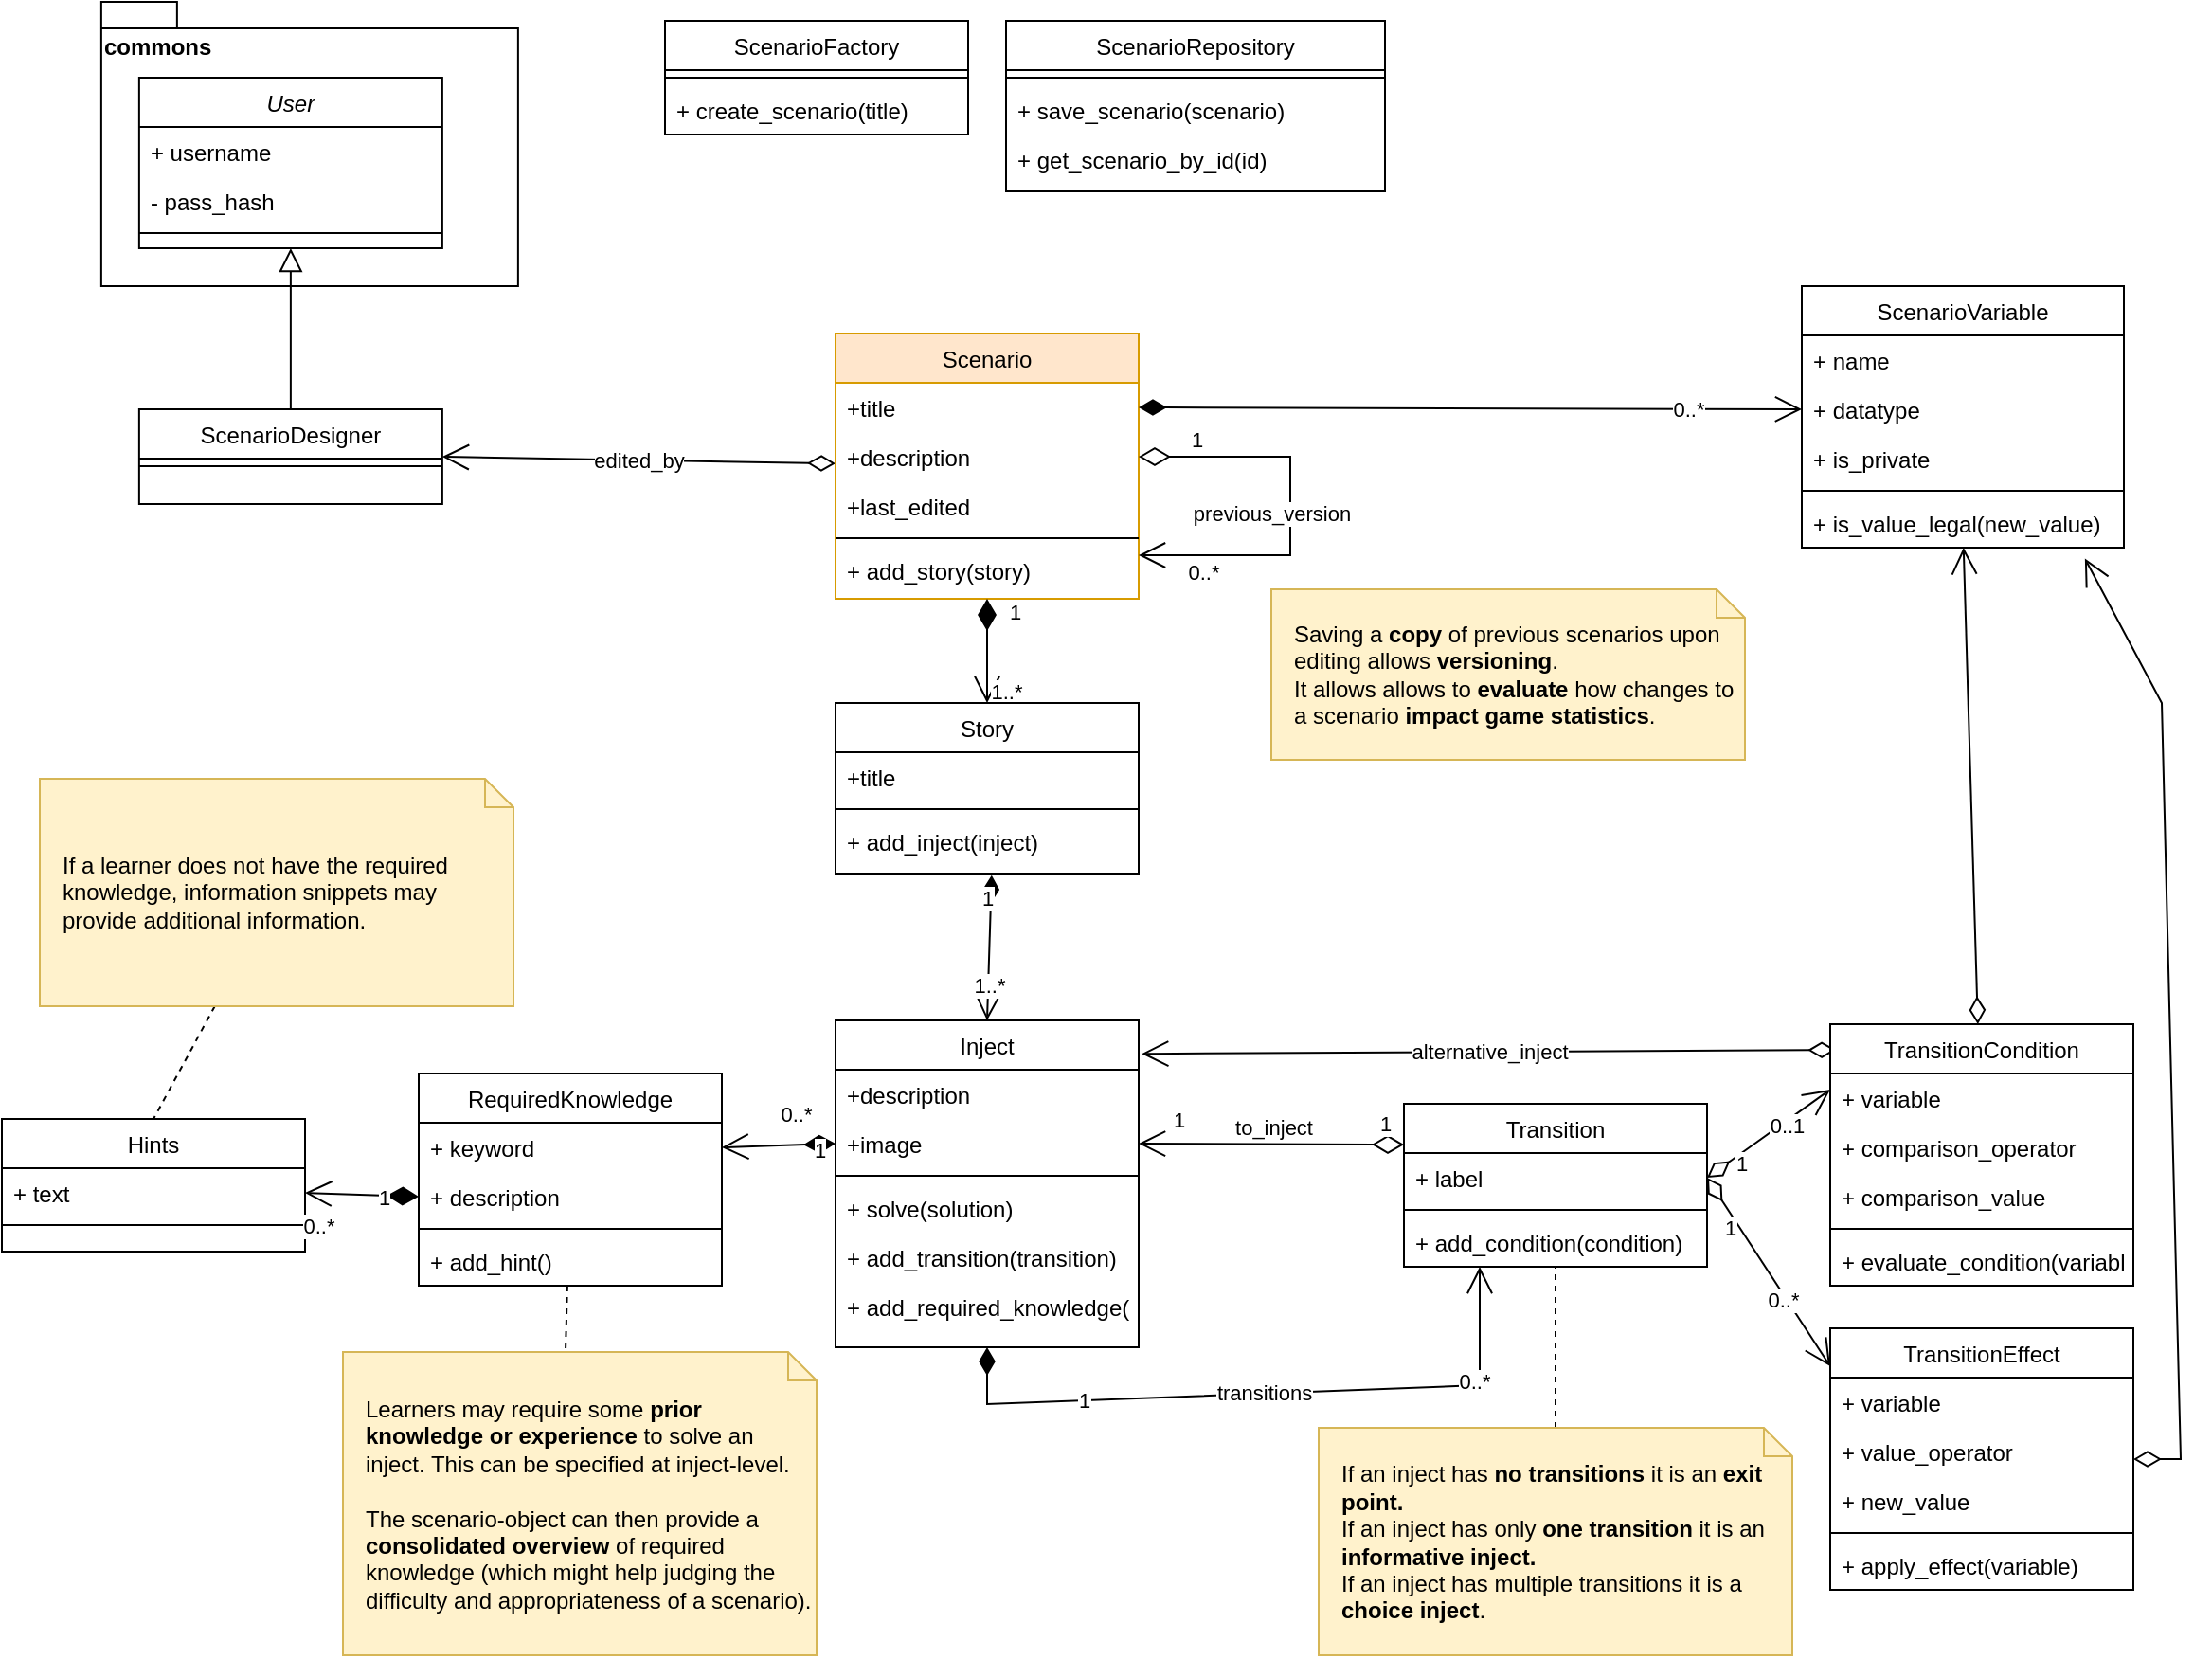 <mxfile version="14.6.13" type="device" pages="6"><diagram id="YBZuPH5mCjDXpLuSwGHa" name="Scenario_Design"><mxGraphModel dx="1209" dy="703" grid="1" gridSize="10" guides="1" tooltips="1" connect="1" arrows="1" fold="1" page="1" pageScale="1" pageWidth="1169" pageHeight="827" math="0" shadow="0"><root><mxCell id="8-NGuv1zwmkcrwSwAf9n-0"/><mxCell id="8-NGuv1zwmkcrwSwAf9n-1" parent="8-NGuv1zwmkcrwSwAf9n-0"/><mxCell id="iGnN3WYS4Jxvmqbj-_m9-0" value="edited_by" style="edgeStyle=none;rounded=0;orthogonalLoop=1;jettySize=auto;html=1;entryX=1;entryY=0.5;entryDx=0;entryDy=0;startArrow=diamondThin;startFill=0;endArrow=open;endFill=0;startSize=12;endSize=12;" parent="8-NGuv1zwmkcrwSwAf9n-1" source="XWE8DCE6unmG_nTmBcOP-0" target="XWE8DCE6unmG_nTmBcOP-60" edge="1"><mxGeometry relative="1" as="geometry"/></mxCell><mxCell id="XWE8DCE6unmG_nTmBcOP-0" value="Scenario" style="swimlane;fontStyle=0;align=center;verticalAlign=top;childLayout=stackLayout;horizontal=1;startSize=26;horizontalStack=0;resizeParent=1;resizeLast=0;collapsible=1;marginBottom=0;rounded=0;shadow=0;strokeWidth=1;fillColor=#ffe6cc;strokeColor=#d79b00;" parent="8-NGuv1zwmkcrwSwAf9n-1" vertex="1"><mxGeometry x="450" y="305" width="160" height="140" as="geometry"><mxRectangle x="550" y="140" width="160" height="26" as="alternateBounds"/></mxGeometry></mxCell><mxCell id="XWE8DCE6unmG_nTmBcOP-1" value="+title" style="text;align=left;verticalAlign=top;spacingLeft=4;spacingRight=4;overflow=hidden;rotatable=0;points=[[0,0.5],[1,0.5]];portConstraint=eastwest;" parent="XWE8DCE6unmG_nTmBcOP-0" vertex="1"><mxGeometry y="26" width="160" height="26" as="geometry"/></mxCell><mxCell id="XWE8DCE6unmG_nTmBcOP-2" value="+description" style="text;align=left;verticalAlign=top;spacingLeft=4;spacingRight=4;overflow=hidden;rotatable=0;points=[[0,0.5],[1,0.5]];portConstraint=eastwest;rounded=0;shadow=0;html=0;" parent="XWE8DCE6unmG_nTmBcOP-0" vertex="1"><mxGeometry y="52" width="160" height="26" as="geometry"/></mxCell><mxCell id="XWE8DCE6unmG_nTmBcOP-4" value="+last_edited" style="text;align=left;verticalAlign=top;spacingLeft=4;spacingRight=4;overflow=hidden;rotatable=0;points=[[0,0.5],[1,0.5]];portConstraint=eastwest;rounded=0;shadow=0;html=0;" parent="XWE8DCE6unmG_nTmBcOP-0" vertex="1"><mxGeometry y="78" width="160" height="26" as="geometry"/></mxCell><mxCell id="XWE8DCE6unmG_nTmBcOP-5" value="" style="line;html=1;strokeWidth=1;align=left;verticalAlign=middle;spacingTop=-1;spacingLeft=3;spacingRight=3;rotatable=0;labelPosition=right;points=[];portConstraint=eastwest;" parent="XWE8DCE6unmG_nTmBcOP-0" vertex="1"><mxGeometry y="104" width="160" height="8" as="geometry"/></mxCell><mxCell id="XWE8DCE6unmG_nTmBcOP-6" value="1" style="endArrow=open;html=1;endSize=12;startArrow=diamondThin;startSize=14;startFill=0;align=left;verticalAlign=bottom;rounded=0;exitX=1;exitY=0.5;exitDx=0;exitDy=0;edgeStyle=orthogonalEdgeStyle;" parent="XWE8DCE6unmG_nTmBcOP-0" source="XWE8DCE6unmG_nTmBcOP-2" edge="1"><mxGeometry x="-0.759" relative="1" as="geometry"><mxPoint x="-270" y="39" as="sourcePoint"/><mxPoint x="160" y="117" as="targetPoint"/><mxPoint as="offset"/><Array as="points"><mxPoint x="240" y="65"/><mxPoint x="240" y="117"/></Array></mxGeometry></mxCell><mxCell id="XWE8DCE6unmG_nTmBcOP-7" value="0..*" style="edgeLabel;html=1;align=center;verticalAlign=middle;resizable=0;points=[];" parent="XWE8DCE6unmG_nTmBcOP-6" vertex="1" connectable="0"><mxGeometry x="0.475" y="1" relative="1" as="geometry"><mxPoint x="-22.14" y="7.96" as="offset"/></mxGeometry></mxCell><mxCell id="XWE8DCE6unmG_nTmBcOP-8" value="previous_version" style="edgeLabel;html=1;align=center;verticalAlign=middle;resizable=0;points=[];" parent="XWE8DCE6unmG_nTmBcOP-6" vertex="1" connectable="0"><mxGeometry x="0.143" relative="1" as="geometry"><mxPoint x="-10" y="-11" as="offset"/></mxGeometry></mxCell><mxCell id="naGINLRgnmeFbThAsRqj-14" value="+ add_story(story)" style="text;align=left;verticalAlign=top;spacingLeft=4;spacingRight=4;overflow=hidden;rotatable=0;points=[[0,0.5],[1,0.5]];portConstraint=eastwest;" parent="XWE8DCE6unmG_nTmBcOP-0" vertex="1"><mxGeometry y="112" width="160" height="26" as="geometry"/></mxCell><mxCell id="naGINLRgnmeFbThAsRqj-6" value="transitions" style="edgeStyle=none;rounded=0;orthogonalLoop=1;jettySize=auto;html=1;entryX=0.25;entryY=1;entryDx=0;entryDy=0;startArrow=diamondThin;startFill=1;endArrow=open;endFill=0;startSize=12;endSize=12;" parent="8-NGuv1zwmkcrwSwAf9n-1" source="XWE8DCE6unmG_nTmBcOP-9" target="XWE8DCE6unmG_nTmBcOP-16" edge="1"><mxGeometry relative="1" as="geometry"><Array as="points"><mxPoint x="530" y="870"/><mxPoint x="790" y="860"/></Array></mxGeometry></mxCell><mxCell id="naGINLRgnmeFbThAsRqj-7" value="1" style="edgeLabel;html=1;align=center;verticalAlign=middle;resizable=0;points=[];" parent="naGINLRgnmeFbThAsRqj-6" vertex="1" connectable="0"><mxGeometry x="-0.542" relative="1" as="geometry"><mxPoint as="offset"/></mxGeometry></mxCell><mxCell id="naGINLRgnmeFbThAsRqj-8" value="0..*" style="edgeLabel;html=1;align=center;verticalAlign=middle;resizable=0;points=[];" parent="naGINLRgnmeFbThAsRqj-6" vertex="1" connectable="0"><mxGeometry x="0.629" y="2" relative="1" as="geometry"><mxPoint as="offset"/></mxGeometry></mxCell><mxCell id="XWE8DCE6unmG_nTmBcOP-9" value="Inject" style="swimlane;fontStyle=0;align=center;verticalAlign=top;childLayout=stackLayout;horizontal=1;startSize=26;horizontalStack=0;resizeParent=1;resizeLast=0;collapsible=1;marginBottom=0;rounded=0;shadow=0;strokeWidth=1;" parent="8-NGuv1zwmkcrwSwAf9n-1" vertex="1"><mxGeometry x="450" y="667.52" width="160" height="172.48" as="geometry"><mxRectangle x="550" y="140" width="160" height="26" as="alternateBounds"/></mxGeometry></mxCell><mxCell id="XWE8DCE6unmG_nTmBcOP-10" value="+description" style="text;align=left;verticalAlign=top;spacingLeft=4;spacingRight=4;overflow=hidden;rotatable=0;points=[[0,0.5],[1,0.5]];portConstraint=eastwest;rounded=0;shadow=0;html=0;" parent="XWE8DCE6unmG_nTmBcOP-9" vertex="1"><mxGeometry y="26" width="160" height="26" as="geometry"/></mxCell><mxCell id="XWE8DCE6unmG_nTmBcOP-11" value="+image" style="text;align=left;verticalAlign=top;spacingLeft=4;spacingRight=4;overflow=hidden;rotatable=0;points=[[0,0.5],[1,0.5]];portConstraint=eastwest;rounded=0;shadow=0;html=0;" parent="XWE8DCE6unmG_nTmBcOP-9" vertex="1"><mxGeometry y="52" width="160" height="26" as="geometry"/></mxCell><mxCell id="XWE8DCE6unmG_nTmBcOP-12" value="" style="line;html=1;strokeWidth=1;align=left;verticalAlign=middle;spacingTop=-1;spacingLeft=3;spacingRight=3;rotatable=0;labelPosition=right;points=[];portConstraint=eastwest;" parent="XWE8DCE6unmG_nTmBcOP-9" vertex="1"><mxGeometry y="78" width="160" height="8" as="geometry"/></mxCell><mxCell id="nMGAgPGLAoxGn7ZSXC5x-0" value="+ solve(solution)" style="text;align=left;verticalAlign=top;spacingLeft=4;spacingRight=4;overflow=hidden;rotatable=0;points=[[0,0.5],[1,0.5]];portConstraint=eastwest;rounded=0;shadow=0;html=0;" parent="XWE8DCE6unmG_nTmBcOP-9" vertex="1"><mxGeometry y="86" width="160" height="26" as="geometry"/></mxCell><mxCell id="naGINLRgnmeFbThAsRqj-13" value="+ add_transition(transition)" style="text;align=left;verticalAlign=top;spacingLeft=4;spacingRight=4;overflow=hidden;rotatable=0;points=[[0,0.5],[1,0.5]];portConstraint=eastwest;rounded=0;shadow=0;html=0;" parent="XWE8DCE6unmG_nTmBcOP-9" vertex="1"><mxGeometry y="112" width="160" height="26" as="geometry"/></mxCell><mxCell id="naGINLRgnmeFbThAsRqj-15" value="+ add_required_knowledge()" style="text;align=left;verticalAlign=top;spacingLeft=4;spacingRight=4;overflow=hidden;rotatable=0;points=[[0,0.5],[1,0.5]];portConstraint=eastwest;rounded=0;shadow=0;html=0;" parent="XWE8DCE6unmG_nTmBcOP-9" vertex="1"><mxGeometry y="138" width="160" height="26" as="geometry"/></mxCell><mxCell id="XWE8DCE6unmG_nTmBcOP-14" value="1" style="endArrow=open;html=1;endSize=12;startArrow=diamondThin;startSize=14;startFill=1;edgeStyle=orthogonalEdgeStyle;align=left;verticalAlign=bottom;exitX=0.5;exitY=1;exitDx=0;exitDy=0;rounded=0;entryX=0.5;entryY=0;entryDx=0;entryDy=0;" parent="8-NGuv1zwmkcrwSwAf9n-1" source="XWE8DCE6unmG_nTmBcOP-0" target="XWE8DCE6unmG_nTmBcOP-54" edge="1"><mxGeometry x="-0.429" y="10" relative="1" as="geometry"><mxPoint x="520" y="415" as="sourcePoint"/><mxPoint x="680" y="415" as="targetPoint"/><mxPoint as="offset"/></mxGeometry></mxCell><mxCell id="XWE8DCE6unmG_nTmBcOP-15" value="1..*" style="edgeLabel;html=1;align=center;verticalAlign=middle;resizable=0;points=[];" parent="XWE8DCE6unmG_nTmBcOP-14" vertex="1" connectable="0"><mxGeometry x="0.222" y="1" relative="1" as="geometry"><mxPoint x="9" y="15" as="offset"/></mxGeometry></mxCell><mxCell id="XWE8DCE6unmG_nTmBcOP-16" value="Transition" style="swimlane;fontStyle=0;align=center;verticalAlign=top;childLayout=stackLayout;horizontal=1;startSize=26;horizontalStack=0;resizeParent=1;resizeLast=0;collapsible=1;marginBottom=0;rounded=0;shadow=0;strokeWidth=1;" parent="8-NGuv1zwmkcrwSwAf9n-1" vertex="1"><mxGeometry x="750" y="711.52" width="160" height="86" as="geometry"><mxRectangle x="550" y="140" width="160" height="26" as="alternateBounds"/></mxGeometry></mxCell><mxCell id="BJ-NDTT6H92bB3174eNo-0" value="+ label" style="text;align=left;verticalAlign=top;spacingLeft=4;spacingRight=4;overflow=hidden;rotatable=0;points=[[0,0.5],[1,0.5]];portConstraint=eastwest;rounded=0;shadow=0;html=0;" parent="XWE8DCE6unmG_nTmBcOP-16" vertex="1"><mxGeometry y="26" width="160" height="26" as="geometry"/></mxCell><mxCell id="XWE8DCE6unmG_nTmBcOP-17" value="" style="line;html=1;strokeWidth=1;align=left;verticalAlign=middle;spacingTop=-1;spacingLeft=3;spacingRight=3;rotatable=0;labelPosition=right;points=[];portConstraint=eastwest;" parent="XWE8DCE6unmG_nTmBcOP-16" vertex="1"><mxGeometry y="52" width="160" height="8" as="geometry"/></mxCell><mxCell id="naGINLRgnmeFbThAsRqj-17" value="+ add_condition(condition)" style="text;align=left;verticalAlign=top;spacingLeft=4;spacingRight=4;overflow=hidden;rotatable=0;points=[[0,0.5],[1,0.5]];portConstraint=eastwest;rounded=0;shadow=0;html=0;" parent="XWE8DCE6unmG_nTmBcOP-16" vertex="1"><mxGeometry y="60" width="160" height="26" as="geometry"/></mxCell><mxCell id="XWE8DCE6unmG_nTmBcOP-24" value="" style="endArrow=open;html=1;endSize=12;startArrow=diamondThin;startSize=14;startFill=0;align=left;verticalAlign=bottom;entryX=1;entryY=0.5;entryDx=0;entryDy=0;exitX=0;exitY=0.25;exitDx=0;exitDy=0;rounded=0;" parent="8-NGuv1zwmkcrwSwAf9n-1" source="XWE8DCE6unmG_nTmBcOP-16" target="XWE8DCE6unmG_nTmBcOP-11" edge="1"><mxGeometry x="-0.333" relative="1" as="geometry"><mxPoint x="830" y="507.52" as="sourcePoint"/><mxPoint x="610" y="578.52" as="targetPoint"/><mxPoint as="offset"/></mxGeometry></mxCell><mxCell id="XWE8DCE6unmG_nTmBcOP-25" value="1" style="edgeLabel;html=1;align=center;verticalAlign=middle;resizable=0;points=[];" parent="XWE8DCE6unmG_nTmBcOP-24" vertex="1" connectable="0"><mxGeometry x="0.222" y="1" relative="1" as="geometry"><mxPoint x="-33.99" y="-14" as="offset"/></mxGeometry></mxCell><mxCell id="XWE8DCE6unmG_nTmBcOP-26" value="to_inject" style="edgeLabel;html=1;align=center;verticalAlign=middle;resizable=0;points=[];" parent="XWE8DCE6unmG_nTmBcOP-24" vertex="1" connectable="0"><mxGeometry x="0.531" y="4" relative="1" as="geometry"><mxPoint x="37.52" y="-12.56" as="offset"/></mxGeometry></mxCell><mxCell id="XWE8DCE6unmG_nTmBcOP-27" value="1" style="edgeLabel;html=1;align=center;verticalAlign=middle;resizable=0;points=[];" parent="XWE8DCE6unmG_nTmBcOP-24" vertex="1" connectable="0"><mxGeometry x="-0.811" y="-1" relative="1" as="geometry"><mxPoint x="3.13" y="-10.66" as="offset"/></mxGeometry></mxCell><mxCell id="BJ-NDTT6H92bB3174eNo-1" value="1..*" style="rounded=0;orthogonalLoop=1;jettySize=auto;html=1;entryX=0.5;entryY=0;entryDx=0;entryDy=0;startArrow=diamondThin;startFill=1;endArrow=open;endFill=0;endSize=12;startSize=12;exitX=0.515;exitY=1.188;exitDx=0;exitDy=0;exitPerimeter=0;" parent="8-NGuv1zwmkcrwSwAf9n-1" source="naGINLRgnmeFbThAsRqj-11" target="XWE8DCE6unmG_nTmBcOP-9" edge="1"><mxGeometry x="0.514" relative="1" as="geometry"><mxPoint as="offset"/><mxPoint x="347.6" y="576.104" as="sourcePoint"/></mxGeometry></mxCell><mxCell id="naGINLRgnmeFbThAsRqj-10" value="1" style="edgeLabel;html=1;align=center;verticalAlign=middle;resizable=0;points=[];" parent="BJ-NDTT6H92bB3174eNo-1" vertex="1" connectable="0"><mxGeometry x="-0.694" y="-2" relative="1" as="geometry"><mxPoint as="offset"/></mxGeometry></mxCell><mxCell id="XWE8DCE6unmG_nTmBcOP-54" value="Story" style="swimlane;fontStyle=0;align=center;verticalAlign=top;childLayout=stackLayout;horizontal=1;startSize=26;horizontalStack=0;resizeParent=1;resizeLast=0;collapsible=1;marginBottom=0;rounded=0;shadow=0;strokeWidth=1;" parent="8-NGuv1zwmkcrwSwAf9n-1" vertex="1"><mxGeometry x="450" y="500" width="160" height="90" as="geometry"><mxRectangle x="550" y="140" width="160" height="26" as="alternateBounds"/></mxGeometry></mxCell><mxCell id="XWE8DCE6unmG_nTmBcOP-55" value="+title" style="text;align=left;verticalAlign=top;spacingLeft=4;spacingRight=4;overflow=hidden;rotatable=0;points=[[0,0.5],[1,0.5]];portConstraint=eastwest;" parent="XWE8DCE6unmG_nTmBcOP-54" vertex="1"><mxGeometry y="26" width="160" height="26" as="geometry"/></mxCell><mxCell id="XWE8DCE6unmG_nTmBcOP-56" value="" style="line;html=1;strokeWidth=1;align=left;verticalAlign=middle;spacingTop=-1;spacingLeft=3;spacingRight=3;rotatable=0;labelPosition=right;points=[];portConstraint=eastwest;" parent="XWE8DCE6unmG_nTmBcOP-54" vertex="1"><mxGeometry y="52" width="160" height="8" as="geometry"/></mxCell><mxCell id="naGINLRgnmeFbThAsRqj-11" value="+ add_inject(inject)" style="text;align=left;verticalAlign=top;spacingLeft=4;spacingRight=4;overflow=hidden;rotatable=0;points=[[0,0.5],[1,0.5]];portConstraint=eastwest;" parent="XWE8DCE6unmG_nTmBcOP-54" vertex="1"><mxGeometry y="60" width="160" height="26" as="geometry"/></mxCell><mxCell id="XWE8DCE6unmG_nTmBcOP-60" value="ScenarioDesigner" style="swimlane;fontStyle=0;align=center;verticalAlign=top;childLayout=stackLayout;horizontal=1;startSize=26;horizontalStack=0;resizeParent=1;resizeLast=0;collapsible=1;marginBottom=0;rounded=0;shadow=0;strokeWidth=1;" parent="8-NGuv1zwmkcrwSwAf9n-1" vertex="1"><mxGeometry x="82.44" y="345" width="160" height="50" as="geometry"><mxRectangle x="550" y="140" width="160" height="26" as="alternateBounds"/></mxGeometry></mxCell><mxCell id="XWE8DCE6unmG_nTmBcOP-65" value="" style="line;html=1;strokeWidth=1;align=left;verticalAlign=middle;spacingTop=-1;spacingLeft=3;spacingRight=3;rotatable=0;labelPosition=right;points=[];portConstraint=eastwest;" parent="XWE8DCE6unmG_nTmBcOP-60" vertex="1"><mxGeometry y="26" width="160" height="8" as="geometry"/></mxCell><mxCell id="XWE8DCE6unmG_nTmBcOP-69" value="commons" style="shape=folder;fontStyle=1;spacingTop=10;tabWidth=40;tabHeight=14;tabPosition=left;html=1;verticalAlign=top;align=left;" parent="8-NGuv1zwmkcrwSwAf9n-1" vertex="1"><mxGeometry x="62.44" y="130" width="220" height="150" as="geometry"/></mxCell><mxCell id="XWE8DCE6unmG_nTmBcOP-71" value="" style="endArrow=block;endSize=10;endFill=0;shadow=0;strokeWidth=1;rounded=0;elbow=vertical;entryX=0.5;entryY=1;entryDx=0;entryDy=0;exitX=0.5;exitY=0;exitDx=0;exitDy=0;" parent="8-NGuv1zwmkcrwSwAf9n-1" source="XWE8DCE6unmG_nTmBcOP-60" target="XWE8DCE6unmG_nTmBcOP-73" edge="1"><mxGeometry width="160" relative="1" as="geometry"><mxPoint x="161.73" y="344.0" as="sourcePoint"/><mxPoint x="161.73" y="250.0" as="targetPoint"/></mxGeometry></mxCell><mxCell id="XWE8DCE6unmG_nTmBcOP-73" value="User" style="swimlane;fontStyle=2;align=center;verticalAlign=top;childLayout=stackLayout;horizontal=1;startSize=26;horizontalStack=0;resizeParent=1;resizeLast=0;collapsible=1;marginBottom=0;rounded=0;shadow=0;strokeWidth=1;" parent="8-NGuv1zwmkcrwSwAf9n-1" vertex="1"><mxGeometry x="82.44" y="170" width="160" height="90" as="geometry"><mxRectangle x="550" y="140" width="160" height="26" as="alternateBounds"/></mxGeometry></mxCell><mxCell id="XWE8DCE6unmG_nTmBcOP-74" value="+ username" style="text;align=left;verticalAlign=top;spacingLeft=4;spacingRight=4;overflow=hidden;rotatable=0;points=[[0,0.5],[1,0.5]];portConstraint=eastwest;" parent="XWE8DCE6unmG_nTmBcOP-73" vertex="1"><mxGeometry y="26" width="160" height="26" as="geometry"/></mxCell><mxCell id="XWE8DCE6unmG_nTmBcOP-75" value="- pass_hash" style="text;align=left;verticalAlign=top;spacingLeft=4;spacingRight=4;overflow=hidden;rotatable=0;points=[[0,0.5],[1,0.5]];portConstraint=eastwest;rounded=0;shadow=0;html=0;" parent="XWE8DCE6unmG_nTmBcOP-73" vertex="1"><mxGeometry y="52" width="160" height="26" as="geometry"/></mxCell><mxCell id="XWE8DCE6unmG_nTmBcOP-78" value="" style="line;html=1;strokeWidth=1;align=left;verticalAlign=middle;spacingTop=-1;spacingLeft=3;spacingRight=3;rotatable=0;labelPosition=right;points=[];portConstraint=eastwest;" parent="XWE8DCE6unmG_nTmBcOP-73" vertex="1"><mxGeometry y="78" width="160" height="8" as="geometry"/></mxCell><mxCell id="XWE8DCE6unmG_nTmBcOP-84" style="edgeStyle=none;rounded=0;orthogonalLoop=1;jettySize=auto;html=1;entryX=0.5;entryY=1;entryDx=0;entryDy=0;dashed=1;endArrow=none;endFill=0;" parent="8-NGuv1zwmkcrwSwAf9n-1" source="XWE8DCE6unmG_nTmBcOP-83" target="XWE8DCE6unmG_nTmBcOP-16" edge="1"><mxGeometry relative="1" as="geometry"/></mxCell><mxCell id="XWE8DCE6unmG_nTmBcOP-83" value="&lt;div&gt;If an inject has &lt;b&gt;no transitions&lt;/b&gt; it is an &lt;b&gt;exit point.&lt;/b&gt;&lt;/div&gt;&lt;div&gt;If an inject has only &lt;b&gt;one transition &lt;/b&gt;it is an &lt;b&gt;informative inject.&lt;/b&gt;&lt;/div&gt;&lt;div&gt;If an inject has multiple transitions it is a &lt;b&gt;choice inject&lt;/b&gt;.&lt;br&gt;&lt;b&gt;&lt;/b&gt;&lt;/div&gt;" style="shape=note;size=15;align=left;spacingLeft=10;html=1;whiteSpace=wrap;fillColor=#fff2cc;strokeColor=#d6b656;" parent="8-NGuv1zwmkcrwSwAf9n-1" vertex="1"><mxGeometry x="705" y="882.51" width="250" height="120" as="geometry"/></mxCell><mxCell id="TTgoCMx9XMNW56YPVa4S-0" value="&lt;div&gt;Saving a &lt;b&gt;copy&lt;/b&gt; of previous scenarios upon editing allows &lt;b&gt;versioning&lt;/b&gt;. &lt;br&gt;&lt;/div&gt;&lt;div&gt;It allows allows to &lt;b&gt;evaluate&lt;/b&gt; how changes to a scenario &lt;b&gt;impact game statistics&lt;/b&gt;.&lt;/div&gt;" style="shape=note;size=15;align=left;spacingLeft=10;html=1;whiteSpace=wrap;fillColor=#fff2cc;strokeColor=#d6b656;" parent="8-NGuv1zwmkcrwSwAf9n-1" vertex="1"><mxGeometry x="680" y="440" width="250" height="90" as="geometry"/></mxCell><mxCell id="KTH3ILOTCQx-SrCn-zUQ-0" value="ScenarioVariable" style="swimlane;fontStyle=0;align=center;verticalAlign=top;childLayout=stackLayout;horizontal=1;startSize=26;horizontalStack=0;resizeParent=1;resizeLast=0;collapsible=1;marginBottom=0;rounded=0;shadow=0;strokeWidth=1;" parent="8-NGuv1zwmkcrwSwAf9n-1" vertex="1"><mxGeometry x="960" y="280" width="170" height="138" as="geometry"><mxRectangle x="550" y="140" width="160" height="26" as="alternateBounds"/></mxGeometry></mxCell><mxCell id="KTH3ILOTCQx-SrCn-zUQ-1" value="+ name" style="text;align=left;verticalAlign=top;spacingLeft=4;spacingRight=4;overflow=hidden;rotatable=0;points=[[0,0.5],[1,0.5]];portConstraint=eastwest;" parent="KTH3ILOTCQx-SrCn-zUQ-0" vertex="1"><mxGeometry y="26" width="170" height="26" as="geometry"/></mxCell><mxCell id="KTH3ILOTCQx-SrCn-zUQ-2" value="+ datatype" style="text;align=left;verticalAlign=top;spacingLeft=4;spacingRight=4;overflow=hidden;rotatable=0;points=[[0,0.5],[1,0.5]];portConstraint=eastwest;rounded=0;shadow=0;html=0;" parent="KTH3ILOTCQx-SrCn-zUQ-0" vertex="1"><mxGeometry y="52" width="170" height="26" as="geometry"/></mxCell><mxCell id="KTH3ILOTCQx-SrCn-zUQ-3" value="+ is_private" style="text;align=left;verticalAlign=top;spacingLeft=4;spacingRight=4;overflow=hidden;rotatable=0;points=[[0,0.5],[1,0.5]];portConstraint=eastwest;rounded=0;shadow=0;html=0;" parent="KTH3ILOTCQx-SrCn-zUQ-0" vertex="1"><mxGeometry y="78" width="170" height="26" as="geometry"/></mxCell><mxCell id="KTH3ILOTCQx-SrCn-zUQ-5" value="" style="line;html=1;strokeWidth=1;align=left;verticalAlign=middle;spacingTop=-1;spacingLeft=3;spacingRight=3;rotatable=0;labelPosition=right;points=[];portConstraint=eastwest;" parent="KTH3ILOTCQx-SrCn-zUQ-0" vertex="1"><mxGeometry y="104" width="170" height="8" as="geometry"/></mxCell><mxCell id="4MPNYQXVNmsOgyfbwo8y-0" value="+ is_value_legal(new_value)" style="text;align=left;verticalAlign=top;spacingLeft=4;spacingRight=4;overflow=hidden;rotatable=0;points=[[0,0.5],[1,0.5]];portConstraint=eastwest;rounded=0;shadow=0;html=0;" parent="KTH3ILOTCQx-SrCn-zUQ-0" vertex="1"><mxGeometry y="112" width="170" height="26" as="geometry"/></mxCell><mxCell id="TSgIcggyJDQWd0qx4Q_5-8" value="Hints" style="swimlane;fontStyle=0;align=center;verticalAlign=top;childLayout=stackLayout;horizontal=1;startSize=26;horizontalStack=0;resizeParent=1;resizeLast=0;collapsible=1;marginBottom=0;rounded=0;shadow=0;strokeWidth=1;" parent="8-NGuv1zwmkcrwSwAf9n-1" vertex="1"><mxGeometry x="10" y="719.52" width="160" height="70" as="geometry"><mxRectangle x="550" y="140" width="160" height="26" as="alternateBounds"/></mxGeometry></mxCell><mxCell id="TSgIcggyJDQWd0qx4Q_5-9" value="+ text" style="text;align=left;verticalAlign=top;spacingLeft=4;spacingRight=4;overflow=hidden;rotatable=0;points=[[0,0.5],[1,0.5]];portConstraint=eastwest;rounded=0;shadow=0;html=0;" parent="TSgIcggyJDQWd0qx4Q_5-8" vertex="1"><mxGeometry y="26" width="160" height="26" as="geometry"/></mxCell><mxCell id="TSgIcggyJDQWd0qx4Q_5-10" value="" style="line;html=1;strokeWidth=1;align=left;verticalAlign=middle;spacingTop=-1;spacingLeft=3;spacingRight=3;rotatable=0;labelPosition=right;points=[];portConstraint=eastwest;" parent="TSgIcggyJDQWd0qx4Q_5-8" vertex="1"><mxGeometry y="52" width="160" height="8" as="geometry"/></mxCell><mxCell id="TSgIcggyJDQWd0qx4Q_5-15" value="1" style="endArrow=open;html=1;endSize=12;startArrow=diamondThin;startSize=14;startFill=1;align=left;verticalAlign=bottom;entryX=1;entryY=0.5;entryDx=0;entryDy=0;rounded=0;exitX=0;exitY=0.5;exitDx=0;exitDy=0;" parent="8-NGuv1zwmkcrwSwAf9n-1" source="TSgIcggyJDQWd0qx4Q_5-22" target="TSgIcggyJDQWd0qx4Q_5-9" edge="1"><mxGeometry x="-0.231" y="10" relative="1" as="geometry"><mxPoint x="410" y="602.51" as="sourcePoint"/><mxPoint x="-310" y="585" as="targetPoint"/><mxPoint as="offset"/></mxGeometry></mxCell><mxCell id="TSgIcggyJDQWd0qx4Q_5-16" value="0..*" style="edgeLabel;html=1;align=center;verticalAlign=middle;resizable=0;points=[];" parent="TSgIcggyJDQWd0qx4Q_5-15" vertex="1" connectable="0"><mxGeometry x="0.222" y="1" relative="1" as="geometry"><mxPoint x="-17.0" y="15.41" as="offset"/></mxGeometry></mxCell><mxCell id="TSgIcggyJDQWd0qx4Q_5-17" style="rounded=0;orthogonalLoop=1;jettySize=auto;html=1;entryX=0.5;entryY=0;entryDx=0;entryDy=0;startArrow=none;startFill=0;dashed=1;endArrow=none;endFill=0;" parent="8-NGuv1zwmkcrwSwAf9n-1" source="TSgIcggyJDQWd0qx4Q_5-18" target="TSgIcggyJDQWd0qx4Q_5-8" edge="1"><mxGeometry relative="1" as="geometry"/></mxCell><mxCell id="TSgIcggyJDQWd0qx4Q_5-18" value="If a learner does not have the required knowledge, information snippets may provide additional information." style="shape=note;size=15;align=left;spacingLeft=10;html=1;whiteSpace=wrap;fillColor=#fff2cc;strokeColor=#d6b656;" parent="8-NGuv1zwmkcrwSwAf9n-1" vertex="1"><mxGeometry x="30" y="540" width="250" height="120" as="geometry"/></mxCell><mxCell id="TSgIcggyJDQWd0qx4Q_5-19" style="edgeStyle=none;rounded=0;orthogonalLoop=1;jettySize=auto;html=1;entryX=0;entryY=0;entryDx=117.5;entryDy=0;entryPerimeter=0;dashed=1;startArrow=none;startFill=0;endArrow=none;endFill=0;" parent="8-NGuv1zwmkcrwSwAf9n-1" source="TSgIcggyJDQWd0qx4Q_5-20" target="TSgIcggyJDQWd0qx4Q_5-26" edge="1"><mxGeometry relative="1" as="geometry"/></mxCell><mxCell id="TSgIcggyJDQWd0qx4Q_5-20" value="RequiredKnowledge" style="swimlane;fontStyle=0;align=center;verticalAlign=top;childLayout=stackLayout;horizontal=1;startSize=26;horizontalStack=0;resizeParent=1;resizeLast=0;collapsible=1;marginBottom=0;rounded=0;shadow=0;strokeWidth=1;" parent="8-NGuv1zwmkcrwSwAf9n-1" vertex="1"><mxGeometry x="230" y="695.53" width="160" height="112" as="geometry"><mxRectangle x="550" y="140" width="160" height="26" as="alternateBounds"/></mxGeometry></mxCell><mxCell id="TSgIcggyJDQWd0qx4Q_5-21" value="+ keyword" style="text;align=left;verticalAlign=top;spacingLeft=4;spacingRight=4;overflow=hidden;rotatable=0;points=[[0,0.5],[1,0.5]];portConstraint=eastwest;rounded=0;shadow=0;html=0;" parent="TSgIcggyJDQWd0qx4Q_5-20" vertex="1"><mxGeometry y="26" width="160" height="26" as="geometry"/></mxCell><mxCell id="TSgIcggyJDQWd0qx4Q_5-22" value="+ description" style="text;align=left;verticalAlign=top;spacingLeft=4;spacingRight=4;overflow=hidden;rotatable=0;points=[[0,0.5],[1,0.5]];portConstraint=eastwest;rounded=0;shadow=0;html=0;" parent="TSgIcggyJDQWd0qx4Q_5-20" vertex="1"><mxGeometry y="52" width="160" height="26" as="geometry"/></mxCell><mxCell id="TSgIcggyJDQWd0qx4Q_5-23" value="" style="line;html=1;strokeWidth=1;align=left;verticalAlign=middle;spacingTop=-1;spacingLeft=3;spacingRight=3;rotatable=0;labelPosition=right;points=[];portConstraint=eastwest;" parent="TSgIcggyJDQWd0qx4Q_5-20" vertex="1"><mxGeometry y="78" width="160" height="8" as="geometry"/></mxCell><mxCell id="naGINLRgnmeFbThAsRqj-16" value="+ add_hint()" style="text;align=left;verticalAlign=top;spacingLeft=4;spacingRight=4;overflow=hidden;rotatable=0;points=[[0,0.5],[1,0.5]];portConstraint=eastwest;rounded=0;shadow=0;html=0;" parent="TSgIcggyJDQWd0qx4Q_5-20" vertex="1"><mxGeometry y="86" width="160" height="26" as="geometry"/></mxCell><mxCell id="TSgIcggyJDQWd0qx4Q_5-24" value="1" style="endArrow=open;html=1;endSize=12;startArrow=diamondThin;startSize=14;startFill=1;align=left;verticalAlign=bottom;entryX=1;entryY=0.5;entryDx=0;entryDy=0;exitX=0;exitY=0.5;exitDx=0;exitDy=0;rounded=0;" parent="8-NGuv1zwmkcrwSwAf9n-1" source="XWE8DCE6unmG_nTmBcOP-11" target="TSgIcggyJDQWd0qx4Q_5-21" edge="1"><mxGeometry x="-0.546" y="12" relative="1" as="geometry"><mxPoint x="-70" y="395.005" as="sourcePoint"/><mxPoint x="-140" y="550" as="targetPoint"/><mxPoint as="offset"/></mxGeometry></mxCell><mxCell id="TSgIcggyJDQWd0qx4Q_5-25" value="0..*" style="edgeLabel;html=1;align=center;verticalAlign=middle;resizable=0;points=[];" parent="TSgIcggyJDQWd0qx4Q_5-24" vertex="1" connectable="0"><mxGeometry x="0.222" y="1" relative="1" as="geometry"><mxPoint x="15.06" y="-18.17" as="offset"/></mxGeometry></mxCell><mxCell id="TSgIcggyJDQWd0qx4Q_5-26" value="&lt;div&gt;Learners may require some &lt;b&gt;prior knowledge&lt;/b&gt; &lt;b&gt;or experience &lt;/b&gt;to solve an inject. This can be specified at inject-level. &lt;br&gt;&lt;/div&gt;&lt;div&gt;&lt;br&gt;&lt;/div&gt;&lt;div&gt;The scenario-object can then provide a &lt;b&gt;consolidated overview &lt;/b&gt;of required knowledge (which might help judging the difficulty and appropriateness of a scenario).&lt;/div&gt;" style="shape=note;size=15;align=left;spacingLeft=10;html=1;whiteSpace=wrap;fillColor=#fff2cc;strokeColor=#d6b656;" parent="8-NGuv1zwmkcrwSwAf9n-1" vertex="1"><mxGeometry x="190" y="842.51" width="250" height="160" as="geometry"/></mxCell><mxCell id="naGINLRgnmeFbThAsRqj-24" value="alternative_inject" style="edgeStyle=none;rounded=0;orthogonalLoop=1;jettySize=auto;html=1;entryX=1.01;entryY=0.102;entryDx=0;entryDy=0;entryPerimeter=0;startArrow=diamondThin;startFill=0;endArrow=open;endFill=0;startSize=12;endSize=12;exitX=0.019;exitY=0.098;exitDx=0;exitDy=0;exitPerimeter=0;" parent="8-NGuv1zwmkcrwSwAf9n-1" source="naGINLRgnmeFbThAsRqj-0" target="XWE8DCE6unmG_nTmBcOP-9" edge="1"><mxGeometry relative="1" as="geometry"/></mxCell><mxCell id="iGnN3WYS4Jxvmqbj-_m9-2" style="edgeStyle=none;rounded=0;orthogonalLoop=1;jettySize=auto;html=1;startArrow=diamondThin;startFill=0;endArrow=open;endFill=0;startSize=12;endSize=12;" parent="8-NGuv1zwmkcrwSwAf9n-1" source="naGINLRgnmeFbThAsRqj-0" target="4MPNYQXVNmsOgyfbwo8y-0" edge="1"><mxGeometry relative="1" as="geometry"/></mxCell><mxCell id="naGINLRgnmeFbThAsRqj-0" value="TransitionCondition" style="swimlane;fontStyle=0;align=center;verticalAlign=top;childLayout=stackLayout;horizontal=1;startSize=26;horizontalStack=0;resizeParent=1;resizeLast=0;collapsible=1;marginBottom=0;rounded=0;shadow=0;strokeWidth=1;" parent="8-NGuv1zwmkcrwSwAf9n-1" vertex="1"><mxGeometry x="975" y="669.53" width="160" height="138" as="geometry"><mxRectangle x="550" y="140" width="160" height="26" as="alternateBounds"/></mxGeometry></mxCell><mxCell id="naGINLRgnmeFbThAsRqj-1" value="+ variable" style="text;align=left;verticalAlign=top;spacingLeft=4;spacingRight=4;overflow=hidden;rotatable=0;points=[[0,0.5],[1,0.5]];portConstraint=eastwest;rounded=0;shadow=0;html=0;" parent="naGINLRgnmeFbThAsRqj-0" vertex="1"><mxGeometry y="26" width="160" height="26" as="geometry"/></mxCell><mxCell id="naGINLRgnmeFbThAsRqj-20" value="+ comparison_operator" style="text;align=left;verticalAlign=top;spacingLeft=4;spacingRight=4;overflow=hidden;rotatable=0;points=[[0,0.5],[1,0.5]];portConstraint=eastwest;rounded=0;shadow=0;html=0;" parent="naGINLRgnmeFbThAsRqj-0" vertex="1"><mxGeometry y="52" width="160" height="26" as="geometry"/></mxCell><mxCell id="naGINLRgnmeFbThAsRqj-21" value="+ comparison_value" style="text;align=left;verticalAlign=top;spacingLeft=4;spacingRight=4;overflow=hidden;rotatable=0;points=[[0,0.5],[1,0.5]];portConstraint=eastwest;rounded=0;shadow=0;html=0;" parent="naGINLRgnmeFbThAsRqj-0" vertex="1"><mxGeometry y="78" width="160" height="26" as="geometry"/></mxCell><mxCell id="naGINLRgnmeFbThAsRqj-2" value="" style="line;html=1;strokeWidth=1;align=left;verticalAlign=middle;spacingTop=-1;spacingLeft=3;spacingRight=3;rotatable=0;labelPosition=right;points=[];portConstraint=eastwest;" parent="naGINLRgnmeFbThAsRqj-0" vertex="1"><mxGeometry y="104" width="160" height="8" as="geometry"/></mxCell><mxCell id="naGINLRgnmeFbThAsRqj-22" value="+ evaluate_condition(variable)" style="text;align=left;verticalAlign=top;spacingLeft=4;spacingRight=4;overflow=hidden;rotatable=0;points=[[0,0.5],[1,0.5]];portConstraint=eastwest;rounded=0;shadow=0;html=0;" parent="naGINLRgnmeFbThAsRqj-0" vertex="1"><mxGeometry y="112" width="160" height="26" as="geometry"/></mxCell><mxCell id="naGINLRgnmeFbThAsRqj-18" value="1" style="edgeStyle=none;rounded=0;orthogonalLoop=1;jettySize=auto;html=1;entryX=0;entryY=0.25;entryDx=0;entryDy=0;startArrow=diamondThin;startFill=0;endArrow=open;endFill=0;startSize=12;endSize=12;exitX=1;exitY=0.5;exitDx=0;exitDy=0;" parent="8-NGuv1zwmkcrwSwAf9n-1" source="BJ-NDTT6H92bB3174eNo-0" target="naGINLRgnmeFbThAsRqj-0" edge="1"><mxGeometry x="-0.521" y="-4" relative="1" as="geometry"><mxPoint as="offset"/></mxGeometry></mxCell><mxCell id="naGINLRgnmeFbThAsRqj-19" value="0..1" style="edgeLabel;html=1;align=center;verticalAlign=middle;resizable=0;points=[];" parent="naGINLRgnmeFbThAsRqj-18" vertex="1" connectable="0"><mxGeometry x="0.262" y="-2" relative="1" as="geometry"><mxPoint as="offset"/></mxGeometry></mxCell><mxCell id="naGINLRgnmeFbThAsRqj-25" value="TransitionEffect" style="swimlane;fontStyle=0;align=center;verticalAlign=top;childLayout=stackLayout;horizontal=1;startSize=26;horizontalStack=0;resizeParent=1;resizeLast=0;collapsible=1;marginBottom=0;rounded=0;shadow=0;strokeWidth=1;" parent="8-NGuv1zwmkcrwSwAf9n-1" vertex="1"><mxGeometry x="975" y="830" width="160" height="138" as="geometry"><mxRectangle x="550" y="140" width="160" height="26" as="alternateBounds"/></mxGeometry></mxCell><mxCell id="naGINLRgnmeFbThAsRqj-26" value="+ variable" style="text;align=left;verticalAlign=top;spacingLeft=4;spacingRight=4;overflow=hidden;rotatable=0;points=[[0,0.5],[1,0.5]];portConstraint=eastwest;rounded=0;shadow=0;html=0;" parent="naGINLRgnmeFbThAsRqj-25" vertex="1"><mxGeometry y="26" width="160" height="26" as="geometry"/></mxCell><mxCell id="naGINLRgnmeFbThAsRqj-27" value="+ value_operator" style="text;align=left;verticalAlign=top;spacingLeft=4;spacingRight=4;overflow=hidden;rotatable=0;points=[[0,0.5],[1,0.5]];portConstraint=eastwest;rounded=0;shadow=0;html=0;" parent="naGINLRgnmeFbThAsRqj-25" vertex="1"><mxGeometry y="52" width="160" height="26" as="geometry"/></mxCell><mxCell id="naGINLRgnmeFbThAsRqj-28" value="+ new_value" style="text;align=left;verticalAlign=top;spacingLeft=4;spacingRight=4;overflow=hidden;rotatable=0;points=[[0,0.5],[1,0.5]];portConstraint=eastwest;rounded=0;shadow=0;html=0;" parent="naGINLRgnmeFbThAsRqj-25" vertex="1"><mxGeometry y="78" width="160" height="26" as="geometry"/></mxCell><mxCell id="naGINLRgnmeFbThAsRqj-29" value="" style="line;html=1;strokeWidth=1;align=left;verticalAlign=middle;spacingTop=-1;spacingLeft=3;spacingRight=3;rotatable=0;labelPosition=right;points=[];portConstraint=eastwest;" parent="naGINLRgnmeFbThAsRqj-25" vertex="1"><mxGeometry y="104" width="160" height="8" as="geometry"/></mxCell><mxCell id="naGINLRgnmeFbThAsRqj-30" value="+ apply_effect(variable)" style="text;align=left;verticalAlign=top;spacingLeft=4;spacingRight=4;overflow=hidden;rotatable=0;points=[[0,0.5],[1,0.5]];portConstraint=eastwest;rounded=0;shadow=0;html=0;" parent="naGINLRgnmeFbThAsRqj-25" vertex="1"><mxGeometry y="112" width="160" height="26" as="geometry"/></mxCell><mxCell id="naGINLRgnmeFbThAsRqj-31" value="1" style="edgeStyle=none;rounded=0;orthogonalLoop=1;jettySize=auto;html=1;entryX=0;entryY=0.145;entryDx=0;entryDy=0;startArrow=diamondThin;startFill=0;endArrow=open;endFill=0;startSize=12;endSize=12;exitX=1;exitY=0.5;exitDx=0;exitDy=0;entryPerimeter=0;" parent="8-NGuv1zwmkcrwSwAf9n-1" source="BJ-NDTT6H92bB3174eNo-0" target="naGINLRgnmeFbThAsRqj-25" edge="1"><mxGeometry x="-0.521" y="-4" relative="1" as="geometry"><mxPoint x="920" y="760.52" as="sourcePoint"/><mxPoint x="990" y="714.03" as="targetPoint"/><mxPoint as="offset"/></mxGeometry></mxCell><mxCell id="naGINLRgnmeFbThAsRqj-32" value="0..*" style="edgeLabel;html=1;align=center;verticalAlign=middle;resizable=0;points=[];" parent="naGINLRgnmeFbThAsRqj-31" vertex="1" connectable="0"><mxGeometry x="0.262" y="-2" relative="1" as="geometry"><mxPoint as="offset"/></mxGeometry></mxCell><mxCell id="7_wo7gaqcbdZIPQYcGe2-0" value="ScenarioFactory" style="swimlane;fontStyle=0;align=center;verticalAlign=top;childLayout=stackLayout;horizontal=1;startSize=26;horizontalStack=0;resizeParent=1;resizeLast=0;collapsible=1;marginBottom=0;rounded=0;shadow=0;strokeWidth=1;" parent="8-NGuv1zwmkcrwSwAf9n-1" vertex="1"><mxGeometry x="360" y="140" width="160" height="60" as="geometry"><mxRectangle x="230" y="140" width="160" height="26" as="alternateBounds"/></mxGeometry></mxCell><mxCell id="7_wo7gaqcbdZIPQYcGe2-1" value="" style="line;html=1;strokeWidth=1;align=left;verticalAlign=middle;spacingTop=-1;spacingLeft=3;spacingRight=3;rotatable=0;labelPosition=right;points=[];portConstraint=eastwest;" parent="7_wo7gaqcbdZIPQYcGe2-0" vertex="1"><mxGeometry y="26" width="160" height="8" as="geometry"/></mxCell><mxCell id="7_wo7gaqcbdZIPQYcGe2-2" value="+ create_scenario(title)" style="text;align=left;verticalAlign=top;spacingLeft=4;spacingRight=4;overflow=hidden;rotatable=0;points=[[0,0.5],[1,0.5]];portConstraint=eastwest;rounded=0;shadow=0;html=0;" parent="7_wo7gaqcbdZIPQYcGe2-0" vertex="1"><mxGeometry y="34" width="160" height="26" as="geometry"/></mxCell><mxCell id="7_wo7gaqcbdZIPQYcGe2-3" value="ScenarioRepository" style="swimlane;fontStyle=0;align=center;verticalAlign=top;childLayout=stackLayout;horizontal=1;startSize=26;horizontalStack=0;resizeParent=1;resizeLast=0;collapsible=1;marginBottom=0;rounded=0;shadow=0;strokeWidth=1;" parent="8-NGuv1zwmkcrwSwAf9n-1" vertex="1"><mxGeometry x="540" y="140" width="200" height="90" as="geometry"><mxRectangle x="230" y="140" width="160" height="26" as="alternateBounds"/></mxGeometry></mxCell><mxCell id="7_wo7gaqcbdZIPQYcGe2-4" value="" style="line;html=1;strokeWidth=1;align=left;verticalAlign=middle;spacingTop=-1;spacingLeft=3;spacingRight=3;rotatable=0;labelPosition=right;points=[];portConstraint=eastwest;" parent="7_wo7gaqcbdZIPQYcGe2-3" vertex="1"><mxGeometry y="26" width="200" height="8" as="geometry"/></mxCell><mxCell id="7_wo7gaqcbdZIPQYcGe2-5" value="+ save_scenario(scenario)" style="text;align=left;verticalAlign=top;spacingLeft=4;spacingRight=4;overflow=hidden;rotatable=0;points=[[0,0.5],[1,0.5]];portConstraint=eastwest;rounded=0;shadow=0;html=0;" parent="7_wo7gaqcbdZIPQYcGe2-3" vertex="1"><mxGeometry y="34" width="200" height="26" as="geometry"/></mxCell><mxCell id="7_wo7gaqcbdZIPQYcGe2-6" value="+ get_scenario_by_id(id)" style="text;align=left;verticalAlign=top;spacingLeft=4;spacingRight=4;overflow=hidden;rotatable=0;points=[[0,0.5],[1,0.5]];portConstraint=eastwest;rounded=0;shadow=0;html=0;" parent="7_wo7gaqcbdZIPQYcGe2-3" vertex="1"><mxGeometry y="60" width="200" height="26" as="geometry"/></mxCell><mxCell id="iGnN3WYS4Jxvmqbj-_m9-1" value="0..*" style="edgeStyle=none;rounded=0;orthogonalLoop=1;jettySize=auto;html=1;entryX=0;entryY=0.5;entryDx=0;entryDy=0;startArrow=diamondThin;startFill=1;endArrow=open;endFill=0;startSize=12;endSize=12;exitX=1;exitY=0.5;exitDx=0;exitDy=0;" parent="8-NGuv1zwmkcrwSwAf9n-1" source="XWE8DCE6unmG_nTmBcOP-1" target="KTH3ILOTCQx-SrCn-zUQ-2" edge="1"><mxGeometry x="0.657" relative="1" as="geometry"><mxPoint as="offset"/></mxGeometry></mxCell><mxCell id="iGnN3WYS4Jxvmqbj-_m9-3" style="edgeStyle=none;rounded=0;orthogonalLoop=1;jettySize=auto;html=1;entryX=0.879;entryY=1.221;entryDx=0;entryDy=0;entryPerimeter=0;startArrow=diamondThin;startFill=0;endArrow=open;endFill=0;startSize=12;endSize=12;exitX=1;exitY=0.5;exitDx=0;exitDy=0;" parent="8-NGuv1zwmkcrwSwAf9n-1" source="naGINLRgnmeFbThAsRqj-25" target="4MPNYQXVNmsOgyfbwo8y-0" edge="1"><mxGeometry relative="1" as="geometry"><Array as="points"><mxPoint x="1160" y="899"/><mxPoint x="1150" y="500"/></Array></mxGeometry></mxCell></root></mxGraphModel></diagram><diagram id="1ct7ACL5qOqmG_3GejB2" name="Game_Participation"><mxGraphModel dx="1727" dy="1004" grid="1" gridSize="10" guides="1" tooltips="1" connect="1" arrows="1" fold="1" page="1" pageScale="1" pageWidth="1169" pageHeight="827" math="0" shadow="0"><root><mxCell id="5xXNKDgl-pBTuMTNo0pL-0"/><mxCell id="5xXNKDgl-pBTuMTNo0pL-1" parent="5xXNKDgl-pBTuMTNo0pL-0"/><mxCell id="qiRG0cKsdLqAEeoE_c0k-0" value="scenario_design" style="shape=folder;fontStyle=1;spacingTop=10;tabWidth=40;tabHeight=14;tabPosition=left;html=1;verticalAlign=top;align=left;" vertex="1" parent="5xXNKDgl-pBTuMTNo0pL-1"><mxGeometry x="840" y="25" width="270" height="735" as="geometry"/></mxCell><mxCell id="l4VvuCivFpBUiU9CvS5Y-0" value="GameVariable" style="swimlane;fontStyle=0;align=center;verticalAlign=top;childLayout=stackLayout;horizontal=1;startSize=26;horizontalStack=0;resizeParent=1;resizeLast=0;collapsible=1;marginBottom=0;rounded=0;shadow=0;strokeWidth=1;" parent="5xXNKDgl-pBTuMTNo0pL-1" vertex="1"><mxGeometry x="620" y="54.5" width="160" height="91" as="geometry"><mxRectangle x="230" y="140" width="160" height="26" as="alternateBounds"/></mxGeometry></mxCell><mxCell id="l4VvuCivFpBUiU9CvS5Y-1" value="+value" style="text;align=left;verticalAlign=top;spacingLeft=4;spacingRight=4;overflow=hidden;rotatable=0;points=[[0,0.5],[1,0.5]];portConstraint=eastwest;" parent="l4VvuCivFpBUiU9CvS5Y-0" vertex="1"><mxGeometry y="26" width="160" height="26" as="geometry"/></mxCell><mxCell id="l4VvuCivFpBUiU9CvS5Y-4" value="" style="line;html=1;strokeWidth=1;align=left;verticalAlign=middle;spacingTop=-1;spacingLeft=3;spacingRight=3;rotatable=0;labelPosition=right;points=[];portConstraint=eastwest;" parent="l4VvuCivFpBUiU9CvS5Y-0" vertex="1"><mxGeometry y="52" width="160" height="8" as="geometry"/></mxCell><mxCell id="Nj4z6dcl7f5XWYV6CZiG-6" value="+set_value()" style="text;align=left;verticalAlign=top;spacingLeft=4;spacingRight=4;overflow=hidden;rotatable=0;points=[[0,0.5],[1,0.5]];portConstraint=eastwest;" parent="l4VvuCivFpBUiU9CvS5Y-0" vertex="1"><mxGeometry y="60" width="160" height="26" as="geometry"/></mxCell><mxCell id="l4VvuCivFpBUiU9CvS5Y-5" value="Participant" style="swimlane;fontStyle=2;align=center;verticalAlign=top;childLayout=stackLayout;horizontal=1;startSize=26;horizontalStack=0;resizeParent=1;resizeLast=0;collapsible=1;marginBottom=0;rounded=0;shadow=0;strokeWidth=1;" parent="5xXNKDgl-pBTuMTNo0pL-1" vertex="1"><mxGeometry x="305" y="280" width="160" height="70" as="geometry"><mxRectangle x="130" y="380" width="160" height="26" as="alternateBounds"/></mxGeometry></mxCell><mxCell id="l4VvuCivFpBUiU9CvS5Y-6" value="+id" style="text;align=left;verticalAlign=top;spacingLeft=4;spacingRight=4;overflow=hidden;rotatable=0;points=[[0,0.5],[1,0.5]];portConstraint=eastwest;" parent="l4VvuCivFpBUiU9CvS5Y-5" vertex="1"><mxGeometry y="26" width="160" height="26" as="geometry"/></mxCell><mxCell id="l4VvuCivFpBUiU9CvS5Y-7" value="" style="line;html=1;strokeWidth=1;align=left;verticalAlign=middle;spacingTop=-1;spacingLeft=3;spacingRight=3;rotatable=0;labelPosition=right;points=[];portConstraint=eastwest;" parent="l4VvuCivFpBUiU9CvS5Y-5" vertex="1"><mxGeometry y="52" width="160" height="8" as="geometry"/></mxCell><mxCell id="l4VvuCivFpBUiU9CvS5Y-8" value="InjectHistory" style="swimlane;fontStyle=0;align=center;verticalAlign=top;childLayout=stackLayout;horizontal=1;startSize=26;horizontalStack=0;resizeParent=1;resizeLast=0;collapsible=1;marginBottom=0;rounded=0;shadow=0;strokeWidth=1;" parent="5xXNKDgl-pBTuMTNo0pL-1" vertex="1"><mxGeometry x="610" y="600" width="160" height="138" as="geometry"><mxRectangle x="340" y="380" width="170" height="26" as="alternateBounds"/></mxGeometry></mxCell><mxCell id="l4VvuCivFpBUiU9CvS5Y-9" value="+time_started" style="text;align=left;verticalAlign=top;spacingLeft=4;spacingRight=4;overflow=hidden;rotatable=0;points=[[0,0.5],[1,0.5]];portConstraint=eastwest;rounded=0;shadow=0;html=0;" parent="l4VvuCivFpBUiU9CvS5Y-8" vertex="1"><mxGeometry y="26" width="160" height="26" as="geometry"/></mxCell><mxCell id="l4VvuCivFpBUiU9CvS5Y-10" value="+time_solved" style="text;align=left;verticalAlign=top;spacingLeft=4;spacingRight=4;overflow=hidden;rotatable=0;points=[[0,0.5],[1,0.5]];portConstraint=eastwest;rounded=0;shadow=0;html=0;" parent="l4VvuCivFpBUiU9CvS5Y-8" vertex="1"><mxGeometry y="52" width="160" height="26" as="geometry"/></mxCell><mxCell id="678rdqO0niOp-6NMslqd-3" value="+ solution" style="text;align=left;verticalAlign=top;spacingLeft=4;spacingRight=4;overflow=hidden;rotatable=0;points=[[0,0.5],[1,0.5]];portConstraint=eastwest;rounded=0;shadow=0;html=0;" parent="l4VvuCivFpBUiU9CvS5Y-8" vertex="1"><mxGeometry y="78" width="160" height="26" as="geometry"/></mxCell><mxCell id="l4VvuCivFpBUiU9CvS5Y-11" value="+variable_values" style="text;align=left;verticalAlign=top;spacingLeft=4;spacingRight=4;overflow=hidden;rotatable=0;points=[[0,0.5],[1,0.5]];portConstraint=eastwest;rounded=0;shadow=0;html=0;" parent="l4VvuCivFpBUiU9CvS5Y-8" vertex="1"><mxGeometry y="104" width="160" height="26" as="geometry"/></mxCell><mxCell id="l4VvuCivFpBUiU9CvS5Y-12" value="" style="line;html=1;strokeWidth=1;align=left;verticalAlign=middle;spacingTop=-1;spacingLeft=3;spacingRight=3;rotatable=0;labelPosition=right;points=[];portConstraint=eastwest;" parent="l4VvuCivFpBUiU9CvS5Y-8" vertex="1"><mxGeometry y="130" width="160" height="8" as="geometry"/></mxCell><mxCell id="l4VvuCivFpBUiU9CvS5Y-13" value="1" style="endArrow=open;html=1;endSize=12;startArrow=diamondThin;startSize=14;startFill=1;align=left;verticalAlign=bottom;entryX=0.5;entryY=0;entryDx=0;entryDy=0;rounded=0;exitX=0.5;exitY=1;exitDx=0;exitDy=0;edgeStyle=orthogonalEdgeStyle;" parent="5xXNKDgl-pBTuMTNo0pL-1" source="60VpkmyEa2V2VjSG2WAq-0" target="l4VvuCivFpBUiU9CvS5Y-8" edge="1"><mxGeometry x="-0.538" relative="1" as="geometry"><mxPoint x="530" y="159" as="sourcePoint"/><mxPoint x="800" y="185" as="targetPoint"/><mxPoint as="offset"/></mxGeometry></mxCell><mxCell id="l4VvuCivFpBUiU9CvS5Y-14" value="0..*" style="edgeLabel;html=1;align=center;verticalAlign=middle;resizable=0;points=[];" parent="l4VvuCivFpBUiU9CvS5Y-13" vertex="1" connectable="0"><mxGeometry x="0.475" y="1" relative="1" as="geometry"><mxPoint x="8.98" y="4" as="offset"/></mxGeometry></mxCell><mxCell id="l4VvuCivFpBUiU9CvS5Y-15" value="1" style="endArrow=open;html=1;endSize=12;startArrow=diamondThin;startSize=14;startFill=0;align=left;verticalAlign=bottom;entryX=1;entryY=0.5;entryDx=0;entryDy=0;rounded=0;exitX=0;exitY=0.5;exitDx=0;exitDy=0;edgeStyle=orthogonalEdgeStyle;" parent="5xXNKDgl-pBTuMTNo0pL-1" source="60VpkmyEa2V2VjSG2WAq-3" target="l4VvuCivFpBUiU9CvS5Y-6" edge="1"><mxGeometry x="-0.714" relative="1" as="geometry"><mxPoint x="390" y="341" as="sourcePoint"/><mxPoint x="470" y="480.5" as="targetPoint"/><mxPoint as="offset"/></mxGeometry></mxCell><mxCell id="l4VvuCivFpBUiU9CvS5Y-16" value="1..*" style="edgeLabel;html=1;align=center;verticalAlign=middle;resizable=0;points=[];" parent="l4VvuCivFpBUiU9CvS5Y-15" vertex="1" connectable="0"><mxGeometry x="0.475" y="1" relative="1" as="geometry"><mxPoint x="-7" y="-14" as="offset"/></mxGeometry></mxCell><mxCell id="l4VvuCivFpBUiU9CvS5Y-17" value="AuthenticatedUser" style="swimlane;fontStyle=0;align=center;verticalAlign=top;childLayout=stackLayout;horizontal=1;startSize=26;horizontalStack=0;resizeParent=1;resizeLast=0;collapsible=1;marginBottom=0;rounded=0;shadow=0;strokeWidth=1;dashed=1;" parent="5xXNKDgl-pBTuMTNo0pL-1" vertex="1"><mxGeometry x="60" y="200" width="160" height="112" as="geometry"><mxRectangle x="130" y="380" width="160" height="26" as="alternateBounds"/></mxGeometry></mxCell><mxCell id="l4VvuCivFpBUiU9CvS5Y-18" value="+id" style="text;align=left;verticalAlign=top;spacingLeft=4;spacingRight=4;overflow=hidden;rotatable=0;points=[[0,0.5],[1,0.5]];portConstraint=eastwest;" parent="l4VvuCivFpBUiU9CvS5Y-17" vertex="1"><mxGeometry y="26" width="160" height="26" as="geometry"/></mxCell><mxCell id="l4VvuCivFpBUiU9CvS5Y-19" value="+username" style="text;align=left;verticalAlign=top;spacingLeft=4;spacingRight=4;overflow=hidden;rotatable=0;points=[[0,0.5],[1,0.5]];portConstraint=eastwest;" parent="l4VvuCivFpBUiU9CvS5Y-17" vertex="1"><mxGeometry y="52" width="160" height="26" as="geometry"/></mxCell><mxCell id="l4VvuCivFpBUiU9CvS5Y-20" value="- pass_hash" style="text;align=left;verticalAlign=top;spacingLeft=4;spacingRight=4;overflow=hidden;rotatable=0;points=[[0,0.5],[1,0.5]];portConstraint=eastwest;" parent="l4VvuCivFpBUiU9CvS5Y-17" vertex="1"><mxGeometry y="78" width="160" height="26" as="geometry"/></mxCell><mxCell id="l4VvuCivFpBUiU9CvS5Y-21" value="" style="line;html=1;strokeWidth=1;align=left;verticalAlign=middle;spacingTop=-1;spacingLeft=3;spacingRight=3;rotatable=0;labelPosition=right;points=[];portConstraint=eastwest;" parent="l4VvuCivFpBUiU9CvS5Y-17" vertex="1"><mxGeometry y="104" width="160" height="8" as="geometry"/></mxCell><mxCell id="l4VvuCivFpBUiU9CvS5Y-22" value="UnauthenticatedParticipant" style="swimlane;fontStyle=0;align=center;verticalAlign=top;childLayout=stackLayout;horizontal=1;startSize=26;horizontalStack=0;resizeParent=1;resizeLast=0;collapsible=1;marginBottom=0;rounded=0;shadow=0;strokeWidth=1;" parent="5xXNKDgl-pBTuMTNo0pL-1" vertex="1"><mxGeometry x="305" y="390" width="160" height="96" as="geometry"><mxRectangle x="130" y="380" width="160" height="26" as="alternateBounds"/></mxGeometry></mxCell><mxCell id="l4VvuCivFpBUiU9CvS5Y-23" value="+id" style="text;align=left;verticalAlign=top;spacingLeft=4;spacingRight=4;overflow=hidden;rotatable=0;points=[[0,0.5],[1,0.5]];portConstraint=eastwest;" parent="l4VvuCivFpBUiU9CvS5Y-22" vertex="1"><mxGeometry y="26" width="160" height="26" as="geometry"/></mxCell><mxCell id="l4VvuCivFpBUiU9CvS5Y-24" value="" style="line;html=1;strokeWidth=1;align=left;verticalAlign=middle;spacingTop=-1;spacingLeft=3;spacingRight=3;rotatable=0;labelPosition=right;points=[];portConstraint=eastwest;" parent="l4VvuCivFpBUiU9CvS5Y-22" vertex="1"><mxGeometry y="52" width="160" height="8" as="geometry"/></mxCell><mxCell id="l4VvuCivFpBUiU9CvS5Y-25" value="+generate_unique_id()" style="text;align=left;verticalAlign=top;spacingLeft=4;spacingRight=4;overflow=hidden;rotatable=0;points=[[0,0.5],[1,0.5]];portConstraint=eastwest;" parent="l4VvuCivFpBUiU9CvS5Y-22" vertex="1"><mxGeometry y="60" width="160" height="26" as="geometry"/></mxCell><mxCell id="l4VvuCivFpBUiU9CvS5Y-26" value="" style="endArrow=block;endSize=10;endFill=0;shadow=0;strokeWidth=1;rounded=0;elbow=vertical;entryX=0;entryY=0.5;entryDx=0;entryDy=0;exitX=1;exitY=0.5;exitDx=0;exitDy=0;" parent="5xXNKDgl-pBTuMTNo0pL-1" source="l4VvuCivFpBUiU9CvS5Y-19" target="l4VvuCivFpBUiU9CvS5Y-6" edge="1"><mxGeometry width="160" relative="1" as="geometry"><mxPoint x="370" y="574" as="sourcePoint"/><mxPoint x="370" y="480" as="targetPoint"/></mxGeometry></mxCell><mxCell id="l4VvuCivFpBUiU9CvS5Y-30" value="" style="endArrow=block;endSize=10;endFill=0;shadow=0;strokeWidth=1;rounded=0;elbow=vertical;entryX=0.5;entryY=1;entryDx=0;entryDy=0;exitX=0.5;exitY=0;exitDx=0;exitDy=0;" parent="5xXNKDgl-pBTuMTNo0pL-1" source="l4VvuCivFpBUiU9CvS5Y-22" target="l4VvuCivFpBUiU9CvS5Y-5" edge="1"><mxGeometry width="160" relative="1" as="geometry"><mxPoint x="360" y="335.0" as="sourcePoint"/><mxPoint x="450" y="330.0" as="targetPoint"/></mxGeometry></mxCell><mxCell id="dt90nGG_dHuvMMuqTrXX-0" value="commons" style="shape=folder;fontStyle=1;spacingTop=10;tabWidth=40;tabHeight=14;tabPosition=left;html=1;verticalAlign=top;align=left;" parent="5xXNKDgl-pBTuMTNo0pL-1" vertex="1"><mxGeometry x="40" y="10" width="220" height="150" as="geometry"/></mxCell><mxCell id="dt90nGG_dHuvMMuqTrXX-1" value="User" style="swimlane;fontStyle=2;align=center;verticalAlign=top;childLayout=stackLayout;horizontal=1;startSize=26;horizontalStack=0;resizeParent=1;resizeLast=0;collapsible=1;marginBottom=0;rounded=0;shadow=0;strokeWidth=1;" parent="5xXNKDgl-pBTuMTNo0pL-1" vertex="1"><mxGeometry x="60" y="50" width="160" height="90" as="geometry"><mxRectangle x="550" y="140" width="160" height="26" as="alternateBounds"/></mxGeometry></mxCell><mxCell id="dt90nGG_dHuvMMuqTrXX-2" value="+ username" style="text;align=left;verticalAlign=top;spacingLeft=4;spacingRight=4;overflow=hidden;rotatable=0;points=[[0,0.5],[1,0.5]];portConstraint=eastwest;" parent="dt90nGG_dHuvMMuqTrXX-1" vertex="1"><mxGeometry y="26" width="160" height="26" as="geometry"/></mxCell><mxCell id="dt90nGG_dHuvMMuqTrXX-3" value="- pass_hash" style="text;align=left;verticalAlign=top;spacingLeft=4;spacingRight=4;overflow=hidden;rotatable=0;points=[[0,0.5],[1,0.5]];portConstraint=eastwest;rounded=0;shadow=0;html=0;" parent="dt90nGG_dHuvMMuqTrXX-1" vertex="1"><mxGeometry y="52" width="160" height="26" as="geometry"/></mxCell><mxCell id="dt90nGG_dHuvMMuqTrXX-4" value="" style="line;html=1;strokeWidth=1;align=left;verticalAlign=middle;spacingTop=-1;spacingLeft=3;spacingRight=3;rotatable=0;labelPosition=right;points=[];portConstraint=eastwest;" parent="dt90nGG_dHuvMMuqTrXX-1" vertex="1"><mxGeometry y="78" width="160" height="8" as="geometry"/></mxCell><mxCell id="dt90nGG_dHuvMMuqTrXX-5" value="" style="endArrow=block;endSize=10;endFill=0;shadow=0;strokeWidth=1;rounded=0;elbow=vertical;entryX=0.5;entryY=1;entryDx=0;entryDy=0;exitX=0.5;exitY=0;exitDx=0;exitDy=0;" parent="5xXNKDgl-pBTuMTNo0pL-1" source="l4VvuCivFpBUiU9CvS5Y-17" target="dt90nGG_dHuvMMuqTrXX-1" edge="1"><mxGeometry width="160" relative="1" as="geometry"><mxPoint x="300" y="390" as="sourcePoint"/><mxPoint x="380" y="270" as="targetPoint"/></mxGeometry></mxCell><mxCell id="678rdqO0niOp-6NMslqd-0" value="1" style="endArrow=open;html=1;endSize=12;startArrow=diamondThin;startSize=14;startFill=0;align=left;verticalAlign=bottom;entryX=1;entryY=0.5;entryDx=0;entryDy=0;rounded=0;exitX=0;exitY=0.5;exitDx=0;exitDy=0;" parent="5xXNKDgl-pBTuMTNo0pL-1" source="60VpkmyEa2V2VjSG2WAq-2" target="l4VvuCivFpBUiU9CvS5Y-18" edge="1"><mxGeometry x="-0.714" relative="1" as="geometry"><mxPoint x="599.04" y="261.932" as="sourcePoint"/><mxPoint x="465" y="309.0" as="targetPoint"/><mxPoint as="offset"/></mxGeometry></mxCell><mxCell id="678rdqO0niOp-6NMslqd-1" value="1..*" style="edgeLabel;html=1;align=center;verticalAlign=middle;resizable=0;points=[];" parent="678rdqO0niOp-6NMslqd-0" vertex="1" connectable="0"><mxGeometry x="0.475" y="1" relative="1" as="geometry"><mxPoint x="-7" y="-14" as="offset"/></mxGeometry></mxCell><mxCell id="678rdqO0niOp-6NMslqd-2" value="trainer" style="edgeLabel;html=1;align=center;verticalAlign=middle;resizable=0;points=[];" parent="678rdqO0niOp-6NMslqd-0" vertex="1" connectable="0"><mxGeometry x="-0.06" y="-4" relative="1" as="geometry"><mxPoint y="-2.94" as="offset"/></mxGeometry></mxCell><mxCell id="SUxUvQJ1EaQ7_8DRn-jW-0" value="Inject" style="swimlane;fontStyle=0;align=center;verticalAlign=top;childLayout=stackLayout;horizontal=1;startSize=26;horizontalStack=0;resizeParent=1;resizeLast=0;collapsible=1;marginBottom=0;rounded=0;shadow=0;strokeWidth=1;" parent="5xXNKDgl-pBTuMTNo0pL-1" vertex="1"><mxGeometry x="870" y="600" width="160" height="120" as="geometry"><mxRectangle x="550" y="140" width="160" height="26" as="alternateBounds"/></mxGeometry></mxCell><mxCell id="SUxUvQJ1EaQ7_8DRn-jW-1" value="+description" style="text;align=left;verticalAlign=top;spacingLeft=4;spacingRight=4;overflow=hidden;rotatable=0;points=[[0,0.5],[1,0.5]];portConstraint=eastwest;rounded=0;shadow=0;html=0;" parent="SUxUvQJ1EaQ7_8DRn-jW-0" vertex="1"><mxGeometry y="26" width="160" height="26" as="geometry"/></mxCell><mxCell id="SUxUvQJ1EaQ7_8DRn-jW-2" value="+image" style="text;align=left;verticalAlign=top;spacingLeft=4;spacingRight=4;overflow=hidden;rotatable=0;points=[[0,0.5],[1,0.5]];portConstraint=eastwest;rounded=0;shadow=0;html=0;" parent="SUxUvQJ1EaQ7_8DRn-jW-0" vertex="1"><mxGeometry y="52" width="160" height="26" as="geometry"/></mxCell><mxCell id="SUxUvQJ1EaQ7_8DRn-jW-3" value="" style="line;html=1;strokeWidth=1;align=left;verticalAlign=middle;spacingTop=-1;spacingLeft=3;spacingRight=3;rotatable=0;labelPosition=right;points=[];portConstraint=eastwest;" parent="SUxUvQJ1EaQ7_8DRn-jW-0" vertex="1"><mxGeometry y="78" width="160" height="8" as="geometry"/></mxCell><mxCell id="SUxUvQJ1EaQ7_8DRn-jW-4" value="+solve(solution)" style="text;align=left;verticalAlign=top;spacingLeft=4;spacingRight=4;overflow=hidden;rotatable=0;points=[[0,0.5],[1,0.5]];portConstraint=eastwest;rounded=0;shadow=0;html=0;" parent="SUxUvQJ1EaQ7_8DRn-jW-0" vertex="1"><mxGeometry y="86" width="160" height="26" as="geometry"/></mxCell><mxCell id="SUxUvQJ1EaQ7_8DRn-jW-5" value="1" style="endArrow=open;html=1;endSize=12;startArrow=diamondThin;startSize=14;startFill=0;align=left;verticalAlign=bottom;entryX=0;entryY=0.5;entryDx=0;entryDy=0;rounded=0;exitX=1;exitY=0.5;exitDx=0;exitDy=0;" parent="5xXNKDgl-pBTuMTNo0pL-1" source="l4VvuCivFpBUiU9CvS5Y-10" target="SUxUvQJ1EaQ7_8DRn-jW-2" edge="1"><mxGeometry x="-0.538" relative="1" as="geometry"><mxPoint x="680" y="211" as="sourcePoint"/><mxPoint x="680" y="320" as="targetPoint"/><mxPoint as="offset"/></mxGeometry></mxCell><mxCell id="SUxUvQJ1EaQ7_8DRn-jW-6" value="1" style="edgeLabel;html=1;align=center;verticalAlign=middle;resizable=0;points=[];" parent="SUxUvQJ1EaQ7_8DRn-jW-5" vertex="1" connectable="0"><mxGeometry x="0.475" y="1" relative="1" as="geometry"><mxPoint x="8.98" y="-12" as="offset"/></mxGeometry></mxCell><mxCell id="qiRG0cKsdLqAEeoE_c0k-5" style="edgeStyle=none;rounded=0;orthogonalLoop=1;jettySize=auto;html=1;entryX=0.348;entryY=1.079;entryDx=0;entryDy=0;entryPerimeter=0;startArrow=diamondThin;startFill=1;endArrow=open;endFill=0;startSize=12;endSize=12;" edge="1" parent="5xXNKDgl-pBTuMTNo0pL-1" source="60VpkmyEa2V2VjSG2WAq-0" target="Nj4z6dcl7f5XWYV6CZiG-6"><mxGeometry relative="1" as="geometry"/></mxCell><mxCell id="60VpkmyEa2V2VjSG2WAq-0" value="Game" style="swimlane;fontStyle=0;align=center;verticalAlign=top;childLayout=stackLayout;horizontal=1;startSize=26;horizontalStack=0;resizeParent=1;resizeLast=0;collapsible=1;marginBottom=0;rounded=0;shadow=0;strokeWidth=1;fillColor=#ffe6cc;strokeColor=#d79b00;" parent="5xXNKDgl-pBTuMTNo0pL-1" vertex="1"><mxGeometry x="590" y="179" width="200" height="320" as="geometry"><mxRectangle x="230" y="140" width="160" height="26" as="alternateBounds"/></mxGeometry></mxCell><mxCell id="60VpkmyEa2V2VjSG2WAq-1" value="+start_time" style="text;align=left;verticalAlign=top;spacingLeft=4;spacingRight=4;overflow=hidden;rotatable=0;points=[[0,0.5],[1,0.5]];portConstraint=eastwest;" parent="60VpkmyEa2V2VjSG2WAq-0" vertex="1"><mxGeometry y="26" width="200" height="22" as="geometry"/></mxCell><mxCell id="60VpkmyEa2V2VjSG2WAq-2" value="+end_time" style="text;align=left;verticalAlign=top;spacingLeft=4;spacingRight=4;overflow=hidden;rotatable=0;points=[[0,0.5],[1,0.5]];portConstraint=eastwest;rounded=0;shadow=0;html=0;" parent="60VpkmyEa2V2VjSG2WAq-0" vertex="1"><mxGeometry y="48" width="200" height="26" as="geometry"/></mxCell><mxCell id="6Rdg7__wYegeMADhLO_W-5" value="+ current_inject" style="text;align=left;verticalAlign=top;spacingLeft=4;spacingRight=4;overflow=hidden;rotatable=0;points=[[0,0.5],[1,0.5]];portConstraint=eastwest;" vertex="1" parent="60VpkmyEa2V2VjSG2WAq-0"><mxGeometry y="74" width="200" height="22" as="geometry"/></mxCell><mxCell id="6Rdg7__wYegeMADhLO_W-6" value="+ current_story" style="text;align=left;verticalAlign=top;spacingLeft=4;spacingRight=4;overflow=hidden;rotatable=0;points=[[0,0.5],[1,0.5]];portConstraint=eastwest;" vertex="1" parent="60VpkmyEa2V2VjSG2WAq-0"><mxGeometry y="96" width="200" height="22" as="geometry"/></mxCell><mxCell id="60VpkmyEa2V2VjSG2WAq-3" value="+state [open, in progress, &#10;closed]" style="text;align=left;verticalAlign=top;spacingLeft=4;spacingRight=4;overflow=hidden;rotatable=0;points=[[0,0.5],[1,0.5]];portConstraint=eastwest;rounded=0;shadow=0;html=0;" parent="60VpkmyEa2V2VjSG2WAq-0" vertex="1"><mxGeometry y="118" width="200" height="42" as="geometry"/></mxCell><mxCell id="60VpkmyEa2V2VjSG2WAq-4" value="" style="line;html=1;strokeWidth=1;align=left;verticalAlign=middle;spacingTop=-1;spacingLeft=3;spacingRight=3;rotatable=0;labelPosition=right;points=[];portConstraint=eastwest;" parent="60VpkmyEa2V2VjSG2WAq-0" vertex="1"><mxGeometry y="160" width="200" height="8" as="geometry"/></mxCell><mxCell id="6Rdg7__wYegeMADhLO_W-0" value="+ start_game()" style="text;align=left;verticalAlign=top;spacingLeft=4;spacingRight=4;overflow=hidden;rotatable=0;points=[[0,0.5],[1,0.5]];portConstraint=eastwest;rounded=0;shadow=0;html=0;" vertex="1" parent="60VpkmyEa2V2VjSG2WAq-0"><mxGeometry y="168" width="200" height="26" as="geometry"/></mxCell><mxCell id="6Rdg7__wYegeMADhLO_W-2" value="+end_game()" style="text;align=left;verticalAlign=top;spacingLeft=4;spacingRight=4;overflow=hidden;rotatable=0;points=[[0,0.5],[1,0.5]];portConstraint=eastwest;rounded=0;shadow=0;html=0;" vertex="1" parent="60VpkmyEa2V2VjSG2WAq-0"><mxGeometry y="194" width="200" height="26" as="geometry"/></mxCell><mxCell id="6Rdg7__wYegeMADhLO_W-1" value="+set_game_variable(var, new_val)" style="text;align=left;verticalAlign=top;spacingLeft=4;spacingRight=4;overflow=hidden;rotatable=0;points=[[0,0.5],[1,0.5]];portConstraint=eastwest;rounded=0;shadow=0;html=0;" vertex="1" parent="60VpkmyEa2V2VjSG2WAq-0"><mxGeometry y="220" width="200" height="26" as="geometry"/></mxCell><mxCell id="6Rdg7__wYegeMADhLO_W-3" value="+ get_public_vars()" style="text;align=left;verticalAlign=top;spacingLeft=4;spacingRight=4;overflow=hidden;rotatable=0;points=[[0,0.5],[1,0.5]];portConstraint=eastwest;rounded=0;shadow=0;html=0;" vertex="1" parent="60VpkmyEa2V2VjSG2WAq-0"><mxGeometry y="246" width="200" height="26" as="geometry"/></mxCell><mxCell id="6Rdg7__wYegeMADhLO_W-4" value="+ get_all_vars()" style="text;align=left;verticalAlign=top;spacingLeft=4;spacingRight=4;overflow=hidden;rotatable=0;points=[[0,0.5],[1,0.5]];portConstraint=eastwest;rounded=0;shadow=0;html=0;" vertex="1" parent="60VpkmyEa2V2VjSG2WAq-0"><mxGeometry y="272" width="200" height="26" as="geometry"/></mxCell><mxCell id="6Rdg7__wYegeMADhLO_W-7" value="+ solve_inject(inject, solution)" style="text;align=left;verticalAlign=top;spacingLeft=4;spacingRight=4;overflow=hidden;rotatable=0;points=[[0,0.5],[1,0.5]];portConstraint=eastwest;" vertex="1" parent="60VpkmyEa2V2VjSG2WAq-0"><mxGeometry y="298" width="200" height="22" as="geometry"/></mxCell><mxCell id="60VpkmyEa2V2VjSG2WAq-5" value="ScenarioVariable" style="swimlane;fontStyle=0;align=center;verticalAlign=top;childLayout=stackLayout;horizontal=1;startSize=26;horizontalStack=0;resizeParent=1;resizeLast=0;collapsible=1;marginBottom=0;rounded=0;shadow=0;strokeWidth=1;" parent="5xXNKDgl-pBTuMTNo0pL-1" vertex="1"><mxGeometry x="870" y="80" width="160" height="40" as="geometry"><mxRectangle x="230" y="140" width="160" height="26" as="alternateBounds"/></mxGeometry></mxCell><mxCell id="60VpkmyEa2V2VjSG2WAq-9" value="" style="line;html=1;strokeWidth=1;align=left;verticalAlign=middle;spacingTop=-1;spacingLeft=3;spacingRight=3;rotatable=0;labelPosition=right;points=[];portConstraint=eastwest;" parent="60VpkmyEa2V2VjSG2WAq-5" vertex="1"><mxGeometry y="26" width="160" height="8" as="geometry"/></mxCell><mxCell id="qiRG0cKsdLqAEeoE_c0k-3" style="edgeStyle=none;rounded=0;orthogonalLoop=1;jettySize=auto;html=1;entryX=0.5;entryY=1;entryDx=0;entryDy=0;startArrow=diamondThin;startFill=1;endArrow=open;endFill=0;startSize=12;endSize=12;" edge="1" parent="5xXNKDgl-pBTuMTNo0pL-1" source="Nj4z6dcl7f5XWYV6CZiG-1" target="60VpkmyEa2V2VjSG2WAq-5"><mxGeometry relative="1" as="geometry"/></mxCell><mxCell id="qiRG0cKsdLqAEeoE_c0k-4" style="edgeStyle=none;rounded=0;orthogonalLoop=1;jettySize=auto;html=1;entryX=0.5;entryY=0;entryDx=0;entryDy=0;startArrow=diamondThin;startFill=1;endArrow=open;endFill=0;startSize=12;endSize=12;" edge="1" parent="5xXNKDgl-pBTuMTNo0pL-1" source="Nj4z6dcl7f5XWYV6CZiG-1" target="SUxUvQJ1EaQ7_8DRn-jW-0"><mxGeometry relative="1" as="geometry"/></mxCell><mxCell id="Nj4z6dcl7f5XWYV6CZiG-1" value="Scenario" style="swimlane;fontStyle=0;align=center;verticalAlign=top;childLayout=stackLayout;horizontal=1;startSize=26;horizontalStack=0;resizeParent=1;resizeLast=0;collapsible=1;marginBottom=0;rounded=0;shadow=0;strokeWidth=1;" parent="5xXNKDgl-pBTuMTNo0pL-1" vertex="1"><mxGeometry x="870" y="299" width="160" height="40" as="geometry"><mxRectangle x="230" y="140" width="160" height="26" as="alternateBounds"/></mxGeometry></mxCell><mxCell id="Nj4z6dcl7f5XWYV6CZiG-2" value="" style="line;html=1;strokeWidth=1;align=left;verticalAlign=middle;spacingTop=-1;spacingLeft=3;spacingRight=3;rotatable=0;labelPosition=right;points=[];portConstraint=eastwest;" parent="Nj4z6dcl7f5XWYV6CZiG-1" vertex="1"><mxGeometry y="26" width="160" height="8" as="geometry"/></mxCell><mxCell id="qiRG0cKsdLqAEeoE_c0k-1" style="edgeStyle=none;rounded=0;orthogonalLoop=1;jettySize=auto;html=1;entryX=0;entryY=0.5;entryDx=0;entryDy=0;startArrow=diamondThin;startFill=0;endArrow=open;endFill=0;startSize=12;endSize=12;" edge="1" parent="5xXNKDgl-pBTuMTNo0pL-1" source="l4VvuCivFpBUiU9CvS5Y-1" target="60VpkmyEa2V2VjSG2WAq-5"><mxGeometry relative="1" as="geometry"/></mxCell><mxCell id="qiRG0cKsdLqAEeoE_c0k-2" style="edgeStyle=none;rounded=0;orthogonalLoop=1;jettySize=auto;html=1;entryX=0;entryY=0.5;entryDx=0;entryDy=0;startArrow=diamondThin;startFill=0;endArrow=open;endFill=0;startSize=12;endSize=12;exitX=1;exitY=0.5;exitDx=0;exitDy=0;" edge="1" parent="5xXNKDgl-pBTuMTNo0pL-1" source="60VpkmyEa2V2VjSG2WAq-3" target="Nj4z6dcl7f5XWYV6CZiG-1"><mxGeometry relative="1" as="geometry"/></mxCell><mxCell id="qiRG0cKsdLqAEeoE_c0k-6" value="GameFactory" style="swimlane;fontStyle=0;align=center;verticalAlign=top;childLayout=stackLayout;horizontal=1;startSize=26;horizontalStack=0;resizeParent=1;resizeLast=0;collapsible=1;marginBottom=0;rounded=0;shadow=0;strokeWidth=1;" vertex="1" parent="5xXNKDgl-pBTuMTNo0pL-1"><mxGeometry x="60" y="590" width="160" height="60" as="geometry"><mxRectangle x="230" y="140" width="160" height="26" as="alternateBounds"/></mxGeometry></mxCell><mxCell id="qiRG0cKsdLqAEeoE_c0k-7" value="" style="line;html=1;strokeWidth=1;align=left;verticalAlign=middle;spacingTop=-1;spacingLeft=3;spacingRight=3;rotatable=0;labelPosition=right;points=[];portConstraint=eastwest;" vertex="1" parent="qiRG0cKsdLqAEeoE_c0k-6"><mxGeometry y="26" width="160" height="8" as="geometry"/></mxCell><mxCell id="qiRG0cKsdLqAEeoE_c0k-8" value="+ create_game(scenario)" style="text;align=left;verticalAlign=top;spacingLeft=4;spacingRight=4;overflow=hidden;rotatable=0;points=[[0,0.5],[1,0.5]];portConstraint=eastwest;rounded=0;shadow=0;html=0;" vertex="1" parent="qiRG0cKsdLqAEeoE_c0k-6"><mxGeometry y="34" width="160" height="26" as="geometry"/></mxCell><mxCell id="qiRG0cKsdLqAEeoE_c0k-9" value="GameRepository" style="swimlane;fontStyle=0;align=center;verticalAlign=top;childLayout=stackLayout;horizontal=1;startSize=26;horizontalStack=0;resizeParent=1;resizeLast=0;collapsible=1;marginBottom=0;rounded=0;shadow=0;strokeWidth=1;" vertex="1" parent="5xXNKDgl-pBTuMTNo0pL-1"><mxGeometry x="260" y="590" width="200" height="138" as="geometry"><mxRectangle x="230" y="140" width="160" height="26" as="alternateBounds"/></mxGeometry></mxCell><mxCell id="qiRG0cKsdLqAEeoE_c0k-10" value="" style="line;html=1;strokeWidth=1;align=left;verticalAlign=middle;spacingTop=-1;spacingLeft=3;spacingRight=3;rotatable=0;labelPosition=right;points=[];portConstraint=eastwest;" vertex="1" parent="qiRG0cKsdLqAEeoE_c0k-9"><mxGeometry y="26" width="200" height="8" as="geometry"/></mxCell><mxCell id="qiRG0cKsdLqAEeoE_c0k-15" value="+ save_game(game)" style="text;align=left;verticalAlign=top;spacingLeft=4;spacingRight=4;overflow=hidden;rotatable=0;points=[[0,0.5],[1,0.5]];portConstraint=eastwest;rounded=0;shadow=0;html=0;" vertex="1" parent="qiRG0cKsdLqAEeoE_c0k-9"><mxGeometry y="34" width="200" height="26" as="geometry"/></mxCell><mxCell id="qiRG0cKsdLqAEeoE_c0k-11" value="+ get_game_by_id(id)" style="text;align=left;verticalAlign=top;spacingLeft=4;spacingRight=4;overflow=hidden;rotatable=0;points=[[0,0.5],[1,0.5]];portConstraint=eastwest;rounded=0;shadow=0;html=0;" vertex="1" parent="qiRG0cKsdLqAEeoE_c0k-9"><mxGeometry y="60" width="200" height="26" as="geometry"/></mxCell><mxCell id="qiRG0cKsdLqAEeoE_c0k-16" value="+ get_all_games_by_player(user)" style="text;align=left;verticalAlign=top;spacingLeft=4;spacingRight=4;overflow=hidden;rotatable=0;points=[[0,0.5],[1,0.5]];portConstraint=eastwest;rounded=0;shadow=0;html=0;" vertex="1" parent="qiRG0cKsdLqAEeoE_c0k-9"><mxGeometry y="86" width="200" height="26" as="geometry"/></mxCell><mxCell id="qiRG0cKsdLqAEeoE_c0k-17" value="+ get_all_games_by_trainer(user)" style="text;align=left;verticalAlign=top;spacingLeft=4;spacingRight=4;overflow=hidden;rotatable=0;points=[[0,0.5],[1,0.5]];portConstraint=eastwest;rounded=0;shadow=0;html=0;" vertex="1" parent="qiRG0cKsdLqAEeoE_c0k-9"><mxGeometry y="112" width="200" height="26" as="geometry"/></mxCell></root></mxGraphModel></diagram><diagram id="ShZ94X6M4ZAfpO0aXpa7" name="General_Administration"><mxGraphModel dx="1209" dy="703" grid="1" gridSize="10" guides="1" tooltips="1" connect="1" arrows="1" fold="1" page="1" pageScale="1" pageWidth="1169" pageHeight="827" math="0" shadow="0"><root><mxCell id="lxWAVhxxBFkOEu92olEY-0"/><mxCell id="lxWAVhxxBFkOEu92olEY-1" parent="lxWAVhxxBFkOEu92olEY-0"/><mxCell id="Ov8xZ0O36Wktt8oEjd3h-0" value="AuthenticatedUser" style="swimlane;fontStyle=2;align=center;verticalAlign=top;childLayout=stackLayout;horizontal=1;startSize=26;horizontalStack=0;resizeParent=1;resizeLast=0;collapsible=1;marginBottom=0;rounded=0;shadow=0;strokeWidth=1;" parent="lxWAVhxxBFkOEu92olEY-1" vertex="1"><mxGeometry x="470" y="264.82" width="160" height="112" as="geometry"><mxRectangle x="130" y="380" width="160" height="26" as="alternateBounds"/></mxGeometry></mxCell><mxCell id="4lNmO-XeewK3R_hQ9eKv-13" value="+ username" style="text;align=left;verticalAlign=top;spacingLeft=4;spacingRight=4;overflow=hidden;rotatable=0;points=[[0,0.5],[1,0.5]];portConstraint=eastwest;" parent="Ov8xZ0O36Wktt8oEjd3h-0" vertex="1"><mxGeometry y="26" width="160" height="26" as="geometry"/></mxCell><mxCell id="4lNmO-XeewK3R_hQ9eKv-14" value="+ pass_hash" style="text;align=left;verticalAlign=top;spacingLeft=4;spacingRight=4;overflow=hidden;rotatable=0;points=[[0,0.5],[1,0.5]];portConstraint=eastwest;" parent="Ov8xZ0O36Wktt8oEjd3h-0" vertex="1"><mxGeometry y="52" width="160" height="26" as="geometry"/></mxCell><mxCell id="Ov8xZ0O36Wktt8oEjd3h-2" value="" style="line;html=1;strokeWidth=1;align=left;verticalAlign=middle;spacingTop=-1;spacingLeft=3;spacingRight=3;rotatable=0;labelPosition=right;points=[];portConstraint=eastwest;" parent="Ov8xZ0O36Wktt8oEjd3h-0" vertex="1"><mxGeometry y="78" width="160" height="8" as="geometry"/></mxCell><mxCell id="Ov8xZ0O36Wktt8oEjd3h-15" style="rounded=0;orthogonalLoop=1;jettySize=auto;html=1;dashed=1;endArrow=none;endFill=0;entryX=0;entryY=0.5;entryDx=0;entryDy=0;" parent="lxWAVhxxBFkOEu92olEY-1" source="Ov8xZ0O36Wktt8oEjd3h-16" target="4lNmO-XeewK3R_hQ9eKv-23" edge="1"><mxGeometry relative="1" as="geometry"><mxPoint x="470" y="308.065" as="targetPoint"/></mxGeometry></mxCell><mxCell id="Ov8xZ0O36Wktt8oEjd3h-16" value="&lt;div&gt;An &lt;b&gt;organization_admin&lt;/b&gt; can change the roles of other registered users.&lt;/div&gt;&lt;div&gt;&lt;br&gt;&lt;/div&gt;&lt;div&gt;A &lt;b&gt;scenario_designer&lt;/b&gt; can create, edit and delete scenarios.&lt;/div&gt;&lt;div&gt;&lt;br&gt;&lt;/div&gt;&lt;div&gt;A &lt;b&gt;trainer &lt;/b&gt;can control a game and view statistics.&lt;br&gt;&lt;/div&gt;&lt;div&gt;&lt;br&gt;&lt;/div&gt;&lt;div&gt;A &lt;b&gt;learner&lt;/b&gt; can view statistics and replays of their previously played games.&lt;br&gt;&lt;/div&gt;" style="shape=note;size=15;align=left;spacingLeft=10;html=1;whiteSpace=wrap;fillColor=#fff2cc;strokeColor=#d6b656;" parent="lxWAVhxxBFkOEu92olEY-1" vertex="1"><mxGeometry x="130" y="414" width="250" height="180" as="geometry"/></mxCell><mxCell id="4lNmO-XeewK3R_hQ9eKv-0" value="commons" style="shape=folder;fontStyle=1;spacingTop=10;tabWidth=40;tabHeight=14;tabPosition=left;html=1;verticalAlign=top;align=left;" parent="lxWAVhxxBFkOEu92olEY-1" vertex="1"><mxGeometry x="450" y="60" width="220" height="150" as="geometry"/></mxCell><mxCell id="4lNmO-XeewK3R_hQ9eKv-1" value="User" style="swimlane;fontStyle=2;align=center;verticalAlign=top;childLayout=stackLayout;horizontal=1;startSize=26;horizontalStack=0;resizeParent=1;resizeLast=0;collapsible=1;marginBottom=0;rounded=0;shadow=0;strokeWidth=1;" parent="lxWAVhxxBFkOEu92olEY-1" vertex="1"><mxGeometry x="470" y="110" width="160" height="80" as="geometry"><mxRectangle x="550" y="140" width="160" height="26" as="alternateBounds"/></mxGeometry></mxCell><mxCell id="4lNmO-XeewK3R_hQ9eKv-2" value="+ id" style="text;align=left;verticalAlign=top;spacingLeft=4;spacingRight=4;overflow=hidden;rotatable=0;points=[[0,0.5],[1,0.5]];portConstraint=eastwest;" parent="4lNmO-XeewK3R_hQ9eKv-1" vertex="1"><mxGeometry y="26" width="160" height="26" as="geometry"/></mxCell><mxCell id="4lNmO-XeewK3R_hQ9eKv-4" value="" style="line;html=1;strokeWidth=1;align=left;verticalAlign=middle;spacingTop=-1;spacingLeft=3;spacingRight=3;rotatable=0;labelPosition=right;points=[];portConstraint=eastwest;" parent="4lNmO-XeewK3R_hQ9eKv-1" vertex="1"><mxGeometry y="52" width="160" height="8" as="geometry"/></mxCell><mxCell id="4lNmO-XeewK3R_hQ9eKv-5" value="" style="endArrow=block;endSize=10;endFill=0;shadow=0;strokeWidth=1;rounded=0;elbow=vertical;entryX=0.5;entryY=1;entryDx=0;entryDy=0;exitX=0.5;exitY=0;exitDx=0;exitDy=0;edgeStyle=orthogonalEdgeStyle;" parent="lxWAVhxxBFkOEu92olEY-1" source="Ov8xZ0O36Wktt8oEjd3h-0" target="4lNmO-XeewK3R_hQ9eKv-1" edge="1"><mxGeometry width="160" relative="1" as="geometry"><mxPoint x="800" y="267.0" as="sourcePoint"/><mxPoint x="780" y="180.0" as="targetPoint"/><Array as="points"><mxPoint x="550" y="260"/><mxPoint x="550" y="260"/></Array></mxGeometry></mxCell><mxCell id="4lNmO-XeewK3R_hQ9eKv-21" value="1" style="endArrow=none;html=1;endSize=12;startArrow=none;startSize=14;startFill=0;align=left;verticalAlign=bottom;exitX=0.5;exitY=1;exitDx=0;exitDy=0;entryX=0.5;entryY=0;entryDx=0;entryDy=0;endFill=0;" parent="lxWAVhxxBFkOEu92olEY-1" source="Ov8xZ0O36Wktt8oEjd3h-0" target="4lNmO-XeewK3R_hQ9eKv-23" edge="1"><mxGeometry x="-0.366" relative="1" as="geometry"><mxPoint x="770" y="279" as="sourcePoint"/><mxPoint x="630" y="320.82" as="targetPoint"/><mxPoint as="offset"/></mxGeometry></mxCell><mxCell id="4lNmO-XeewK3R_hQ9eKv-22" value="1..*" style="edgeLabel;html=1;align=center;verticalAlign=middle;resizable=0;points=[];" parent="4lNmO-XeewK3R_hQ9eKv-21" vertex="1" connectable="0"><mxGeometry x="-0.173" y="1" relative="1" as="geometry"><mxPoint x="14.95" y="27.66" as="offset"/></mxGeometry></mxCell><mxCell id="4lNmO-XeewK3R_hQ9eKv-24" value="has_role" style="edgeLabel;html=1;align=center;verticalAlign=middle;resizable=0;points=[];" parent="4lNmO-XeewK3R_hQ9eKv-21" vertex="1" connectable="0"><mxGeometry x="0.289" y="2" relative="1" as="geometry"><mxPoint y="-13.82" as="offset"/></mxGeometry></mxCell><mxCell id="4lNmO-XeewK3R_hQ9eKv-23" value="&lt;p style=&quot;margin: 0px ; margin-top: 4px ; text-align: center&quot;&gt;&lt;i&gt;&amp;lt;&amp;lt;Enum&amp;gt;&amp;gt;&lt;/i&gt;&lt;br&gt;UserRole&lt;/p&gt;&lt;hr size=&quot;1&quot;&gt;&lt;p style=&quot;margin: 0px ; margin-left: 4px&quot;&gt;+ organization_admin&lt;br&gt;+ scenario_designer&lt;/p&gt;&lt;p style=&quot;margin: 0px ; margin-left: 4px&quot;&gt;+ trainer&lt;/p&gt;&lt;p style=&quot;margin: 0px ; margin-left: 4px&quot;&gt;+ learner&lt;br&gt;&lt;/p&gt;&lt;hr size=&quot;1&quot;&gt;" style="verticalAlign=top;align=left;overflow=fill;fontSize=12;fontFamily=Helvetica;html=1;" parent="lxWAVhxxBFkOEu92olEY-1" vertex="1"><mxGeometry x="455" y="450" width="190" height="130" as="geometry"/></mxCell></root></mxGraphModel></diagram><diagram id="XQACdzCCae1OoCtRkmVq" name="layers"><mxGraphModel dx="782" dy="463" grid="1" gridSize="10" guides="1" tooltips="1" connect="1" arrows="1" fold="1" page="1" pageScale="1" pageWidth="827" pageHeight="1169" math="0" shadow="0"><root><mxCell id="GG2l4hkZLFCtUoTsfh0A-0"/><mxCell id="GG2l4hkZLFCtUoTsfh0A-1" parent="GG2l4hkZLFCtUoTsfh0A-0"/><mxCell id="GG2l4hkZLFCtUoTsfh0A-2" value="presentation" style="shape=folder;fontStyle=1;tabWidth=110;tabHeight=30;tabPosition=left;html=1;boundedLbl=1;labelInHeader=1;container=1;collapsible=0;recursiveResize=0;" parent="GG2l4hkZLFCtUoTsfh0A-1" vertex="1"><mxGeometry x="150" y="150" width="590" height="100" as="geometry"/></mxCell><mxCell id="GG2l4hkZLFCtUoTsfh0A-3" value="views" style="html=1;" parent="GG2l4hkZLFCtUoTsfh0A-2" vertex="1"><mxGeometry width="110" height="30" relative="1" as="geometry"><mxPoint x="20" y="50" as="offset"/></mxGeometry></mxCell><mxCell id="GG2l4hkZLFCtUoTsfh0A-4" value="controllers" style="html=1;" parent="GG2l4hkZLFCtUoTsfh0A-2" vertex="1"><mxGeometry x="150" y="50" width="110" height="30" as="geometry"/></mxCell><mxCell id="GG2l4hkZLFCtUoTsfh0A-5" value="model" style="shape=folder;fontStyle=1;tabWidth=110;tabHeight=30;tabPosition=left;html=1;boundedLbl=1;labelInHeader=1;container=1;collapsible=0;recursiveResize=0;" parent="GG2l4hkZLFCtUoTsfh0A-1" vertex="1"><mxGeometry x="150" y="280" width="590" height="100" as="geometry"/></mxCell><mxCell id="bIxfMR__kVfSq8f4Ru_M-0" value="game_play" style="html=1;" vertex="1" parent="GG2l4hkZLFCtUoTsfh0A-5"><mxGeometry x="160" y="50" width="110" height="30" as="geometry"/></mxCell><mxCell id="bIxfMR__kVfSq8f4Ru_M-1" value="scenario_design" style="html=1;" vertex="1" parent="GG2l4hkZLFCtUoTsfh0A-5"><mxGeometry x="20" y="50" width="110" height="30" as="geometry"/></mxCell><mxCell id="bIxfMR__kVfSq8f4Ru_M-2" value="evaluation" style="html=1;" vertex="1" parent="GG2l4hkZLFCtUoTsfh0A-5"><mxGeometry x="300" y="50" width="110" height="30" as="geometry"/></mxCell><mxCell id="bIxfMR__kVfSq8f4Ru_M-3" value="commons" style="html=1;" vertex="1" parent="GG2l4hkZLFCtUoTsfh0A-5"><mxGeometry x="440" y="50" width="110" height="30" as="geometry"/></mxCell><mxCell id="GG2l4hkZLFCtUoTsfh0A-8" value="infrastructure" style="shape=folder;fontStyle=1;tabWidth=110;tabHeight=30;tabPosition=left;html=1;boundedLbl=1;labelInHeader=1;container=1;collapsible=0;recursiveResize=0;" parent="GG2l4hkZLFCtUoTsfh0A-1" vertex="1"><mxGeometry x="150" y="410" width="590" height="100" as="geometry"/></mxCell><mxCell id="bIxfMR__kVfSq8f4Ru_M-4" value="database" style="html=1;" vertex="1" parent="GG2l4hkZLFCtUoTsfh0A-1"><mxGeometry x="170" y="460" width="110" height="30" as="geometry"/></mxCell></root></mxGraphModel></diagram><diagram id="clIot2uNlNaD3UPTMcke" name="Story_alternative_1"><mxGraphModel dx="1209" dy="703" grid="0" gridSize="10" guides="1" tooltips="1" connect="1" arrows="1" fold="1" page="1" pageScale="1" pageWidth="827" pageHeight="1169" math="0" shadow="0"><root><mxCell id="USOPTQNNriUMh8aR3Fsm-0"/><mxCell id="USOPTQNNriUMh8aR3Fsm-1" parent="USOPTQNNriUMh8aR3Fsm-0"/><mxCell id="6NuU_U0oqBhVAZjCYpZo-0" value="transitions" style="edgeStyle=orthogonalEdgeStyle;rounded=0;orthogonalLoop=1;jettySize=auto;html=1;entryX=0.25;entryY=1;entryDx=0;entryDy=0;startArrow=diamondThin;startFill=1;endArrow=open;endFill=0;startSize=12;endSize=12;" edge="1" parent="USOPTQNNriUMh8aR3Fsm-1" source="6NuU_U0oqBhVAZjCYpZo-3" target="6NuU_U0oqBhVAZjCYpZo-10"><mxGeometry relative="1" as="geometry"><Array as="points"><mxPoint x="257" y="926"/><mxPoint x="517" y="926"/></Array></mxGeometry></mxCell><mxCell id="6NuU_U0oqBhVAZjCYpZo-1" value="1" style="edgeLabel;html=1;align=center;verticalAlign=middle;resizable=0;points=[];" vertex="1" connectable="0" parent="6NuU_U0oqBhVAZjCYpZo-0"><mxGeometry x="-0.542" relative="1" as="geometry"><mxPoint as="offset"/></mxGeometry></mxCell><mxCell id="6NuU_U0oqBhVAZjCYpZo-2" value="0..*" style="edgeLabel;html=1;align=center;verticalAlign=middle;resizable=0;points=[];" vertex="1" connectable="0" parent="6NuU_U0oqBhVAZjCYpZo-0"><mxGeometry x="0.629" y="2" relative="1" as="geometry"><mxPoint as="offset"/></mxGeometry></mxCell><mxCell id="6NuU_U0oqBhVAZjCYpZo-3" value="Inject" style="swimlane;fontStyle=0;align=center;verticalAlign=top;childLayout=stackLayout;horizontal=1;startSize=26;horizontalStack=0;resizeParent=1;resizeLast=0;collapsible=1;marginBottom=0;rounded=0;shadow=0;strokeWidth=1;" vertex="1" parent="USOPTQNNriUMh8aR3Fsm-1"><mxGeometry x="177" y="723.52" width="160" height="172.48" as="geometry"><mxRectangle x="550" y="140" width="160" height="26" as="alternateBounds"/></mxGeometry></mxCell><mxCell id="6NuU_U0oqBhVAZjCYpZo-4" value="+description" style="text;align=left;verticalAlign=top;spacingLeft=4;spacingRight=4;overflow=hidden;rotatable=0;points=[[0,0.5],[1,0.5]];portConstraint=eastwest;rounded=0;shadow=0;html=0;" vertex="1" parent="6NuU_U0oqBhVAZjCYpZo-3"><mxGeometry y="26" width="160" height="26" as="geometry"/></mxCell><mxCell id="6NuU_U0oqBhVAZjCYpZo-5" value="+image" style="text;align=left;verticalAlign=top;spacingLeft=4;spacingRight=4;overflow=hidden;rotatable=0;points=[[0,0.5],[1,0.5]];portConstraint=eastwest;rounded=0;shadow=0;html=0;" vertex="1" parent="6NuU_U0oqBhVAZjCYpZo-3"><mxGeometry y="52" width="160" height="26" as="geometry"/></mxCell><mxCell id="6NuU_U0oqBhVAZjCYpZo-6" value="" style="line;html=1;strokeWidth=1;align=left;verticalAlign=middle;spacingTop=-1;spacingLeft=3;spacingRight=3;rotatable=0;labelPosition=right;points=[];portConstraint=eastwest;" vertex="1" parent="6NuU_U0oqBhVAZjCYpZo-3"><mxGeometry y="78" width="160" height="8" as="geometry"/></mxCell><mxCell id="6NuU_U0oqBhVAZjCYpZo-7" value="+ solve(solution)" style="text;align=left;verticalAlign=top;spacingLeft=4;spacingRight=4;overflow=hidden;rotatable=0;points=[[0,0.5],[1,0.5]];portConstraint=eastwest;rounded=0;shadow=0;html=0;" vertex="1" parent="6NuU_U0oqBhVAZjCYpZo-3"><mxGeometry y="86" width="160" height="26" as="geometry"/></mxCell><mxCell id="6NuU_U0oqBhVAZjCYpZo-8" value="+ add_transition(transition)" style="text;align=left;verticalAlign=top;spacingLeft=4;spacingRight=4;overflow=hidden;rotatable=0;points=[[0,0.5],[1,0.5]];portConstraint=eastwest;rounded=0;shadow=0;html=0;" vertex="1" parent="6NuU_U0oqBhVAZjCYpZo-3"><mxGeometry y="112" width="160" height="26" as="geometry"/></mxCell><mxCell id="6NuU_U0oqBhVAZjCYpZo-9" value="+ add_required_knowledge()" style="text;align=left;verticalAlign=top;spacingLeft=4;spacingRight=4;overflow=hidden;rotatable=0;points=[[0,0.5],[1,0.5]];portConstraint=eastwest;rounded=0;shadow=0;html=0;" vertex="1" parent="6NuU_U0oqBhVAZjCYpZo-3"><mxGeometry y="138" width="160" height="26" as="geometry"/></mxCell><mxCell id="6NuU_U0oqBhVAZjCYpZo-10" value="Transition" style="swimlane;fontStyle=0;align=center;verticalAlign=top;childLayout=stackLayout;horizontal=1;startSize=26;horizontalStack=0;resizeParent=1;resizeLast=0;collapsible=1;marginBottom=0;rounded=0;shadow=0;strokeWidth=1;" vertex="1" parent="USOPTQNNriUMh8aR3Fsm-1"><mxGeometry x="477" y="767.52" width="160" height="86" as="geometry"><mxRectangle x="550" y="140" width="160" height="26" as="alternateBounds"/></mxGeometry></mxCell><mxCell id="6NuU_U0oqBhVAZjCYpZo-11" value="+ label" style="text;align=left;verticalAlign=top;spacingLeft=4;spacingRight=4;overflow=hidden;rotatable=0;points=[[0,0.5],[1,0.5]];portConstraint=eastwest;rounded=0;shadow=0;html=0;" vertex="1" parent="6NuU_U0oqBhVAZjCYpZo-10"><mxGeometry y="26" width="160" height="26" as="geometry"/></mxCell><mxCell id="6NuU_U0oqBhVAZjCYpZo-12" value="" style="line;html=1;strokeWidth=1;align=left;verticalAlign=middle;spacingTop=-1;spacingLeft=3;spacingRight=3;rotatable=0;labelPosition=right;points=[];portConstraint=eastwest;" vertex="1" parent="6NuU_U0oqBhVAZjCYpZo-10"><mxGeometry y="52" width="160" height="8" as="geometry"/></mxCell><mxCell id="6NuU_U0oqBhVAZjCYpZo-13" value="+ add_condition(condition)" style="text;align=left;verticalAlign=top;spacingLeft=4;spacingRight=4;overflow=hidden;rotatable=0;points=[[0,0.5],[1,0.5]];portConstraint=eastwest;rounded=0;shadow=0;html=0;" vertex="1" parent="6NuU_U0oqBhVAZjCYpZo-10"><mxGeometry y="60" width="160" height="26" as="geometry"/></mxCell><mxCell id="6NuU_U0oqBhVAZjCYpZo-14" value="" style="endArrow=open;html=1;endSize=12;startArrow=diamondThin;startSize=14;startFill=0;align=left;verticalAlign=bottom;entryX=1;entryY=0.5;entryDx=0;entryDy=0;exitX=0;exitY=0.25;exitDx=0;exitDy=0;rounded=0;" edge="1" parent="USOPTQNNriUMh8aR3Fsm-1" source="6NuU_U0oqBhVAZjCYpZo-10" target="6NuU_U0oqBhVAZjCYpZo-5"><mxGeometry x="-0.333" relative="1" as="geometry"><mxPoint x="557" y="563.52" as="sourcePoint"/><mxPoint x="337" y="634.52" as="targetPoint"/><mxPoint as="offset"/></mxGeometry></mxCell><mxCell id="6NuU_U0oqBhVAZjCYpZo-15" value="1" style="edgeLabel;html=1;align=center;verticalAlign=middle;resizable=0;points=[];" vertex="1" connectable="0" parent="6NuU_U0oqBhVAZjCYpZo-14"><mxGeometry x="0.222" y="1" relative="1" as="geometry"><mxPoint x="-33.99" y="-14" as="offset"/></mxGeometry></mxCell><mxCell id="6NuU_U0oqBhVAZjCYpZo-16" value="to_inject" style="edgeLabel;html=1;align=center;verticalAlign=middle;resizable=0;points=[];" vertex="1" connectable="0" parent="6NuU_U0oqBhVAZjCYpZo-14"><mxGeometry x="0.531" y="4" relative="1" as="geometry"><mxPoint x="37.52" y="-12.56" as="offset"/></mxGeometry></mxCell><mxCell id="6NuU_U0oqBhVAZjCYpZo-17" value="1" style="edgeLabel;html=1;align=center;verticalAlign=middle;resizable=0;points=[];" vertex="1" connectable="0" parent="6NuU_U0oqBhVAZjCYpZo-14"><mxGeometry x="-0.811" y="-1" relative="1" as="geometry"><mxPoint x="3.13" y="-10.66" as="offset"/></mxGeometry></mxCell><mxCell id="6NuU_U0oqBhVAZjCYpZo-26" value="1" style="edgeStyle=orthogonalEdgeStyle;rounded=0;orthogonalLoop=1;jettySize=auto;html=1;entryX=0.5;entryY=0;entryDx=0;entryDy=0;endArrow=open;endFill=0;startArrow=diamondThin;startFill=1;endSize=12;startSize=12;" edge="1" parent="USOPTQNNriUMh8aR3Fsm-1" source="6NuU_U0oqBhVAZjCYpZo-20" target="6NuU_U0oqBhVAZjCYpZo-3"><mxGeometry x="-0.465" relative="1" as="geometry"><mxPoint as="offset"/></mxGeometry></mxCell><mxCell id="6NuU_U0oqBhVAZjCYpZo-27" value="1..*" style="edgeLabel;html=1;align=center;verticalAlign=middle;resizable=0;points=[];" vertex="1" connectable="0" parent="6NuU_U0oqBhVAZjCYpZo-26"><mxGeometry x="0.651" y="-1" relative="1" as="geometry"><mxPoint x="1" y="-7" as="offset"/></mxGeometry></mxCell><mxCell id="6NuU_U0oqBhVAZjCYpZo-28" value="entry_point" style="edgeStyle=orthogonalEdgeStyle;rounded=0;orthogonalLoop=1;jettySize=auto;html=1;entryX=0;entryY=0.5;entryDx=0;entryDy=0;startArrow=diamondThin;startFill=1;endArrow=open;endFill=0;startSize=12;endSize=12;" edge="1" parent="USOPTQNNriUMh8aR3Fsm-1" source="6NuU_U0oqBhVAZjCYpZo-20" target="6NuU_U0oqBhVAZjCYpZo-7"><mxGeometry relative="1" as="geometry"><Array as="points"><mxPoint x="147" y="535"/><mxPoint x="147" y="823"/></Array></mxGeometry></mxCell><mxCell id="6NuU_U0oqBhVAZjCYpZo-20" value="Story" style="swimlane;fontStyle=0;align=center;verticalAlign=top;childLayout=stackLayout;horizontal=1;startSize=26;horizontalStack=0;resizeParent=1;resizeLast=0;collapsible=1;marginBottom=0;rounded=0;shadow=0;strokeWidth=1;" vertex="1" parent="USOPTQNNriUMh8aR3Fsm-1"><mxGeometry x="177" y="466" width="160" height="138" as="geometry"><mxRectangle x="550" y="140" width="160" height="26" as="alternateBounds"/></mxGeometry></mxCell><mxCell id="6NuU_U0oqBhVAZjCYpZo-21" value="+title" style="text;align=left;verticalAlign=top;spacingLeft=4;spacingRight=4;overflow=hidden;rotatable=0;points=[[0,0.5],[1,0.5]];portConstraint=eastwest;" vertex="1" parent="6NuU_U0oqBhVAZjCYpZo-20"><mxGeometry y="26" width="160" height="26" as="geometry"/></mxCell><mxCell id="6NuU_U0oqBhVAZjCYpZo-22" value="" style="line;html=1;strokeWidth=1;align=left;verticalAlign=middle;spacingTop=-1;spacingLeft=3;spacingRight=3;rotatable=0;labelPosition=right;points=[];portConstraint=eastwest;" vertex="1" parent="6NuU_U0oqBhVAZjCYpZo-20"><mxGeometry y="52" width="160" height="8" as="geometry"/></mxCell><mxCell id="6NuU_U0oqBhVAZjCYpZo-23" value="+ add_inject(inject)" style="text;align=left;verticalAlign=top;spacingLeft=4;spacingRight=4;overflow=hidden;rotatable=0;points=[[0,0.5],[1,0.5]];portConstraint=eastwest;" vertex="1" parent="6NuU_U0oqBhVAZjCYpZo-20"><mxGeometry y="60" width="160" height="26" as="geometry"/></mxCell><mxCell id="6NuU_U0oqBhVAZjCYpZo-24" value="+ remove_inject (inject)" style="text;align=left;verticalAlign=top;spacingLeft=4;spacingRight=4;overflow=hidden;rotatable=0;points=[[0,0.5],[1,0.5]];portConstraint=eastwest;" vertex="1" parent="6NuU_U0oqBhVAZjCYpZo-20"><mxGeometry y="86" width="160" height="26" as="geometry"/></mxCell><mxCell id="6NuU_U0oqBhVAZjCYpZo-25" value="+ add_transition(transition)" style="text;align=left;verticalAlign=top;spacingLeft=4;spacingRight=4;overflow=hidden;rotatable=0;points=[[0,0.5],[1,0.5]];portConstraint=eastwest;" vertex="1" parent="6NuU_U0oqBhVAZjCYpZo-20"><mxGeometry y="112" width="160" height="26" as="geometry"/></mxCell></root></mxGraphModel></diagram><diagram id="j6m_JBBXk8hGx7_kUK7a" name="Story_alternative_2"><mxGraphModel dx="1209" dy="703" grid="1" gridSize="10" guides="1" tooltips="1" connect="1" arrows="1" fold="1" page="1" pageScale="1" pageWidth="827" pageHeight="1169" math="0" shadow="0"><root><mxCell id="cqhdUfcN5HDR06g2LBjN-0"/><mxCell id="cqhdUfcN5HDR06g2LBjN-1" parent="cqhdUfcN5HDR06g2LBjN-0"/><mxCell id="RyUDQPH13fm5j35Gyo0f-0" value="Inject" style="swimlane;fontStyle=0;align=center;verticalAlign=top;childLayout=stackLayout;horizontal=1;startSize=26;horizontalStack=0;resizeParent=1;resizeLast=0;collapsible=1;marginBottom=0;rounded=0;shadow=0;strokeWidth=1;" parent="cqhdUfcN5HDR06g2LBjN-1" vertex="1"><mxGeometry x="130" y="390" width="160" height="138" as="geometry"><mxRectangle x="550" y="140" width="160" height="26" as="alternateBounds"/></mxGeometry></mxCell><mxCell id="RyUDQPH13fm5j35Gyo0f-1" value="+description" style="text;align=left;verticalAlign=top;spacingLeft=4;spacingRight=4;overflow=hidden;rotatable=0;points=[[0,0.5],[1,0.5]];portConstraint=eastwest;rounded=0;shadow=0;html=0;" parent="RyUDQPH13fm5j35Gyo0f-0" vertex="1"><mxGeometry y="26" width="160" height="26" as="geometry"/></mxCell><mxCell id="RyUDQPH13fm5j35Gyo0f-2" value="+image" style="text;align=left;verticalAlign=top;spacingLeft=4;spacingRight=4;overflow=hidden;rotatable=0;points=[[0,0.5],[1,0.5]];portConstraint=eastwest;rounded=0;shadow=0;html=0;" parent="RyUDQPH13fm5j35Gyo0f-0" vertex="1"><mxGeometry y="52" width="160" height="26" as="geometry"/></mxCell><mxCell id="Ht2OkSibuXR05jSaJP48-0" value="+slug" style="text;align=left;verticalAlign=top;spacingLeft=4;spacingRight=4;overflow=hidden;rotatable=0;points=[[0,0.5],[1,0.5]];portConstraint=eastwest;rounded=0;shadow=0;html=0;" parent="RyUDQPH13fm5j35Gyo0f-0" vertex="1"><mxGeometry y="78" width="160" height="26" as="geometry"/></mxCell><mxCell id="RyUDQPH13fm5j35Gyo0f-3" value="" style="line;html=1;strokeWidth=1;align=left;verticalAlign=middle;spacingTop=-1;spacingLeft=3;spacingRight=3;rotatable=0;labelPosition=right;points=[];portConstraint=eastwest;" parent="RyUDQPH13fm5j35Gyo0f-0" vertex="1"><mxGeometry y="104" width="160" height="8" as="geometry"/></mxCell><mxCell id="RyUDQPH13fm5j35Gyo0f-4" value="+ solve(solution)" style="text;align=left;verticalAlign=top;spacingLeft=4;spacingRight=4;overflow=hidden;rotatable=0;points=[[0,0.5],[1,0.5]];portConstraint=eastwest;rounded=0;shadow=0;html=0;" parent="RyUDQPH13fm5j35Gyo0f-0" vertex="1"><mxGeometry y="112" width="160" height="26" as="geometry"/></mxCell><mxCell id="RyUDQPH13fm5j35Gyo0f-22" style="edgeStyle=orthogonalEdgeStyle;rounded=0;orthogonalLoop=1;jettySize=auto;html=1;entryX=0.75;entryY=1;entryDx=0;entryDy=0;startArrow=diamondThin;startFill=0;endArrow=openThin;endFill=0;startSize=12;endSize=12;" parent="cqhdUfcN5HDR06g2LBjN-1" source="RyUDQPH13fm5j35Gyo0f-5" target="RyUDQPH13fm5j35Gyo0f-0" edge="1"><mxGeometry relative="1" as="geometry"><Array as="points"><mxPoint x="520" y="558"/><mxPoint x="250" y="558"/></Array></mxGeometry></mxCell><mxCell id="RyUDQPH13fm5j35Gyo0f-23" value="to_inject" style="edgeLabel;html=1;align=center;verticalAlign=middle;resizable=0;points=[];" parent="RyUDQPH13fm5j35Gyo0f-22" vertex="1" connectable="0"><mxGeometry x="-0.115" y="4" relative="1" as="geometry"><mxPoint as="offset"/></mxGeometry></mxCell><mxCell id="RyUDQPH13fm5j35Gyo0f-5" value="Transition" style="swimlane;fontStyle=0;align=center;verticalAlign=top;childLayout=stackLayout;horizontal=1;startSize=26;horizontalStack=0;resizeParent=1;resizeLast=0;collapsible=1;marginBottom=0;rounded=0;shadow=0;strokeWidth=1;" parent="cqhdUfcN5HDR06g2LBjN-1" vertex="1"><mxGeometry x="440" y="390" width="160" height="86" as="geometry"><mxRectangle x="550" y="140" width="160" height="26" as="alternateBounds"/></mxGeometry></mxCell><mxCell id="RyUDQPH13fm5j35Gyo0f-6" value="+ label" style="text;align=left;verticalAlign=top;spacingLeft=4;spacingRight=4;overflow=hidden;rotatable=0;points=[[0,0.5],[1,0.5]];portConstraint=eastwest;rounded=0;shadow=0;html=0;" parent="RyUDQPH13fm5j35Gyo0f-5" vertex="1"><mxGeometry y="26" width="160" height="26" as="geometry"/></mxCell><mxCell id="RyUDQPH13fm5j35Gyo0f-7" value="" style="line;html=1;strokeWidth=1;align=left;verticalAlign=middle;spacingTop=-1;spacingLeft=3;spacingRight=3;rotatable=0;labelPosition=right;points=[];portConstraint=eastwest;" parent="RyUDQPH13fm5j35Gyo0f-5" vertex="1"><mxGeometry y="52" width="160" height="8" as="geometry"/></mxCell><mxCell id="RyUDQPH13fm5j35Gyo0f-17" value="" style="edgeStyle=orthogonalEdgeStyle;rounded=0;orthogonalLoop=1;jettySize=auto;html=1;endSize=12;startSize=12;startArrow=diamondThin;startFill=1;endArrow=openThin;endFill=0;" parent="cqhdUfcN5HDR06g2LBjN-1" source="RyUDQPH13fm5j35Gyo0f-14" target="RyUDQPH13fm5j35Gyo0f-0" edge="1"><mxGeometry x="-0.515" y="10" relative="1" as="geometry"><Array as="points"><mxPoint x="340" y="325"/><mxPoint x="210" y="325"/></Array><mxPoint as="offset"/></mxGeometry></mxCell><mxCell id="RyUDQPH13fm5j35Gyo0f-20" style="edgeStyle=orthogonalEdgeStyle;rounded=0;orthogonalLoop=1;jettySize=auto;html=1;entryX=0.5;entryY=0;entryDx=0;entryDy=0;startArrow=diamondThin;startFill=1;endArrow=openThin;endFill=0;startSize=12;endSize=12;" parent="cqhdUfcN5HDR06g2LBjN-1" source="RyUDQPH13fm5j35Gyo0f-14" target="RyUDQPH13fm5j35Gyo0f-5" edge="1"><mxGeometry relative="1" as="geometry"><Array as="points"><mxPoint x="390" y="325"/><mxPoint x="520" y="325"/></Array></mxGeometry></mxCell><mxCell id="RyUDQPH13fm5j35Gyo0f-14" value="Story" style="swimlane;fontStyle=2;align=center;verticalAlign=top;childLayout=stackLayout;horizontal=1;startSize=26;horizontalStack=0;resizeParent=1;resizeLast=0;collapsible=1;marginBottom=0;rounded=0;shadow=0;strokeWidth=1;" parent="cqhdUfcN5HDR06g2LBjN-1" vertex="1"><mxGeometry x="290" y="190" width="160" height="70" as="geometry"><mxRectangle x="550" y="140" width="160" height="26" as="alternateBounds"/></mxGeometry></mxCell><mxCell id="RyUDQPH13fm5j35Gyo0f-15" value="+title" style="text;align=left;verticalAlign=top;spacingLeft=4;spacingRight=4;overflow=hidden;rotatable=0;points=[[0,0.5],[1,0.5]];portConstraint=eastwest;" parent="RyUDQPH13fm5j35Gyo0f-14" vertex="1"><mxGeometry y="26" width="160" height="26" as="geometry"/></mxCell><mxCell id="RyUDQPH13fm5j35Gyo0f-16" value="" style="line;html=1;strokeWidth=1;align=left;verticalAlign=middle;spacingTop=-1;spacingLeft=3;spacingRight=3;rotatable=0;labelPosition=right;points=[];portConstraint=eastwest;" parent="RyUDQPH13fm5j35Gyo0f-14" vertex="1"><mxGeometry y="52" width="160" height="8" as="geometry"/></mxCell><mxCell id="RyUDQPH13fm5j35Gyo0f-21" value="from_inject" style="edgeStyle=orthogonalEdgeStyle;rounded=0;orthogonalLoop=1;jettySize=auto;html=1;entryX=1.013;entryY=0.231;entryDx=0;entryDy=0;entryPerimeter=0;startArrow=diamondThin;startFill=0;endArrow=openThin;endFill=0;startSize=12;endSize=12;" parent="cqhdUfcN5HDR06g2LBjN-1" source="RyUDQPH13fm5j35Gyo0f-7" target="RyUDQPH13fm5j35Gyo0f-2" edge="1"><mxGeometry relative="1" as="geometry"/></mxCell></root></mxGraphModel></diagram></mxfile>